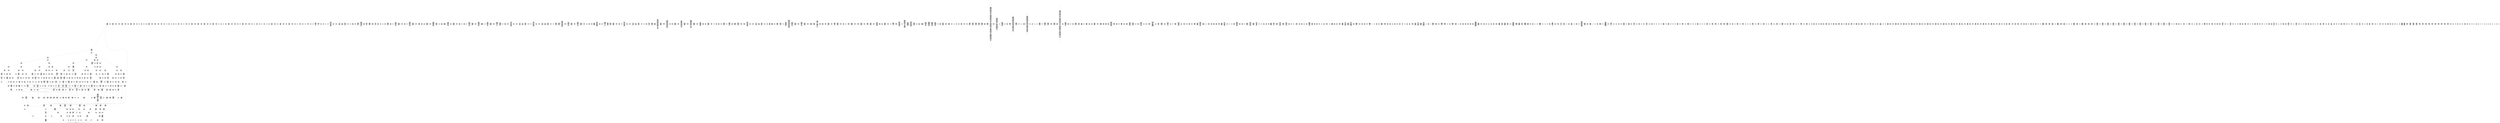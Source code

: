 /* Generated by GvGen v.1.0 (https://www.github.com/stricaud/gvgen) */

digraph G {
compound=true;
   node1 [label="[anywhere]"];
   node2 [label="# 0x0
PUSHX Data
PUSHX Data
MSTORE
PUSHX LogicData
CALLDATASIZE
LT
PUSHX Data
JUMPI
"];
   node3 [label="# 0xd
PUSHX Data
CALLDATALOAD
PUSHX BitData
SHR
PUSHX LogicData
GT
PUSHX Data
JUMPI
"];
   node4 [label="# 0x1e
PUSHX LogicData
GT
PUSHX Data
JUMPI
"];
   node5 [label="# 0x29
PUSHX LogicData
GT
PUSHX Data
JUMPI
"];
   node6 [label="# 0x34
PUSHX LogicData
EQ
PUSHX Data
JUMPI
"];
   node7 [label="# 0x3f
PUSHX LogicData
EQ
PUSHX Data
JUMPI
"];
   node8 [label="# 0x4a
PUSHX LogicData
EQ
PUSHX Data
JUMPI
"];
   node9 [label="# 0x55
PUSHX LogicData
EQ
PUSHX Data
JUMPI
"];
   node10 [label="# 0x60
PUSHX LogicData
EQ
PUSHX Data
JUMPI
"];
   node11 [label="# 0x6b
PUSHX Data
JUMP
"];
   node12 [label="# 0x6f
JUMPDEST
PUSHX LogicData
EQ
PUSHX Data
JUMPI
"];
   node13 [label="# 0x7b
PUSHX LogicData
EQ
PUSHX Data
JUMPI
"];
   node14 [label="# 0x86
PUSHX LogicData
EQ
PUSHX Data
JUMPI
"];
   node15 [label="# 0x91
PUSHX LogicData
EQ
PUSHX Data
JUMPI
"];
   node16 [label="# 0x9c
PUSHX LogicData
EQ
PUSHX Data
JUMPI
"];
   node17 [label="# 0xa7
PUSHX Data
JUMP
"];
   node18 [label="# 0xab
JUMPDEST
PUSHX LogicData
GT
PUSHX Data
JUMPI
"];
   node19 [label="# 0xb7
PUSHX LogicData
EQ
PUSHX Data
JUMPI
"];
   node20 [label="# 0xc2
PUSHX LogicData
EQ
PUSHX Data
JUMPI
"];
   node21 [label="# 0xcd
PUSHX LogicData
EQ
PUSHX Data
JUMPI
"];
   node22 [label="# 0xd8
PUSHX LogicData
EQ
PUSHX Data
JUMPI
"];
   node23 [label="# 0xe3
PUSHX LogicData
EQ
PUSHX Data
JUMPI
"];
   node24 [label="# 0xee
PUSHX Data
JUMP
"];
   node25 [label="# 0xf2
JUMPDEST
PUSHX LogicData
EQ
PUSHX Data
JUMPI
"];
   node26 [label="# 0xfe
PUSHX LogicData
EQ
PUSHX Data
JUMPI
"];
   node27 [label="# 0x109
PUSHX LogicData
EQ
PUSHX Data
JUMPI
"];
   node28 [label="# 0x114
PUSHX LogicData
EQ
PUSHX Data
JUMPI
"];
   node29 [label="# 0x11f
PUSHX LogicData
EQ
PUSHX Data
JUMPI
"];
   node30 [label="# 0x12a
PUSHX Data
JUMP
"];
   node31 [label="# 0x12e
JUMPDEST
PUSHX LogicData
GT
PUSHX Data
JUMPI
"];
   node32 [label="# 0x13a
PUSHX LogicData
GT
PUSHX Data
JUMPI
"];
   node33 [label="# 0x145
PUSHX LogicData
EQ
PUSHX Data
JUMPI
"];
   node34 [label="# 0x150
PUSHX LogicData
EQ
PUSHX Data
JUMPI
"];
   node35 [label="# 0x15b
PUSHX LogicData
EQ
PUSHX Data
JUMPI
"];
   node36 [label="# 0x166
PUSHX LogicData
EQ
PUSHX Data
JUMPI
"];
   node37 [label="# 0x171
PUSHX LogicData
EQ
PUSHX Data
JUMPI
"];
   node38 [label="# 0x17c
PUSHX Data
JUMP
"];
   node39 [label="# 0x180
JUMPDEST
PUSHX LogicData
EQ
PUSHX Data
JUMPI
"];
   node40 [label="# 0x18c
PUSHX LogicData
EQ
PUSHX Data
JUMPI
"];
   node41 [label="# 0x197
PUSHX LogicData
EQ
PUSHX Data
JUMPI
"];
   node42 [label="# 0x1a2
PUSHX LogicData
EQ
PUSHX Data
JUMPI
"];
   node43 [label="# 0x1ad
PUSHX LogicData
EQ
PUSHX Data
JUMPI
"];
   node44 [label="# 0x1b8
PUSHX Data
JUMP
"];
   node45 [label="# 0x1bc
JUMPDEST
PUSHX LogicData
GT
PUSHX Data
JUMPI
"];
   node46 [label="# 0x1c8
PUSHX LogicData
EQ
PUSHX Data
JUMPI
"];
   node47 [label="# 0x1d3
PUSHX LogicData
EQ
PUSHX Data
JUMPI
"];
   node48 [label="# 0x1de
PUSHX LogicData
EQ
PUSHX Data
JUMPI
"];
   node49 [label="# 0x1e9
PUSHX LogicData
EQ
PUSHX Data
JUMPI
"];
   node50 [label="# 0x1f4
PUSHX LogicData
EQ
PUSHX Data
JUMPI
"];
   node51 [label="# 0x1ff
PUSHX Data
JUMP
"];
   node52 [label="# 0x203
JUMPDEST
PUSHX LogicData
EQ
PUSHX Data
JUMPI
"];
   node53 [label="# 0x20f
PUSHX LogicData
EQ
PUSHX Data
JUMPI
"];
   node54 [label="# 0x21a
PUSHX LogicData
EQ
PUSHX Data
JUMPI
"];
   node55 [label="# 0x225
PUSHX LogicData
EQ
PUSHX Data
JUMPI
"];
   node56 [label="# 0x230
JUMPDEST
PUSHX Data
REVERT
"];
   node57 [label="# 0x235
JUMPDEST
CALLVALUE
ISZERO
PUSHX Data
JUMPI
"];
   node58 [label="# 0x23d
PUSHX Data
REVERT
"];
   node59 [label="# 0x241
JUMPDEST
PUSHX Data
PUSHX ArithData
CALLDATASIZE
SUB
ADD
PUSHX Data
PUSHX Data
JUMP
"];
   node60 [label="# 0x257
JUMPDEST
PUSHX Data
JUMP
"];
   node61 [label="# 0x25c
JUMPDEST
PUSHX MemData
MLOAD
PUSHX Data
PUSHX Data
JUMP
"];
   node62 [label="# 0x269
JUMPDEST
PUSHX MemData
MLOAD
SUB
RETURN
"];
   node63 [label="# 0x272
JUMPDEST
CALLVALUE
ISZERO
PUSHX Data
JUMPI
"];
   node64 [label="# 0x27a
PUSHX Data
REVERT
"];
   node65 [label="# 0x27e
JUMPDEST
PUSHX Data
PUSHX Data
JUMP
"];
   node66 [label="# 0x287
JUMPDEST
PUSHX MemData
MLOAD
PUSHX Data
PUSHX Data
JUMP
"];
   node67 [label="# 0x294
JUMPDEST
PUSHX MemData
MLOAD
SUB
RETURN
"];
   node68 [label="# 0x29d
JUMPDEST
CALLVALUE
ISZERO
PUSHX Data
JUMPI
"];
   node69 [label="# 0x2a5
PUSHX Data
REVERT
"];
   node70 [label="# 0x2a9
JUMPDEST
PUSHX Data
PUSHX Data
JUMP
"];
   node71 [label="# 0x2b2
JUMPDEST
PUSHX MemData
MLOAD
PUSHX Data
PUSHX Data
JUMP
"];
   node72 [label="# 0x2bf
JUMPDEST
PUSHX MemData
MLOAD
SUB
RETURN
"];
   node73 [label="# 0x2c8
JUMPDEST
CALLVALUE
ISZERO
PUSHX Data
JUMPI
"];
   node74 [label="# 0x2d0
PUSHX Data
REVERT
"];
   node75 [label="# 0x2d4
JUMPDEST
PUSHX Data
PUSHX ArithData
CALLDATASIZE
SUB
ADD
PUSHX Data
PUSHX Data
JUMP
"];
   node76 [label="# 0x2ea
JUMPDEST
PUSHX Data
JUMP
"];
   node77 [label="# 0x2ef
JUMPDEST
PUSHX MemData
MLOAD
PUSHX Data
PUSHX Data
JUMP
"];
   node78 [label="# 0x2fc
JUMPDEST
PUSHX MemData
MLOAD
SUB
RETURN
"];
   node79 [label="# 0x305
JUMPDEST
CALLVALUE
ISZERO
PUSHX Data
JUMPI
"];
   node80 [label="# 0x30d
PUSHX Data
REVERT
"];
   node81 [label="# 0x311
JUMPDEST
PUSHX Data
PUSHX ArithData
CALLDATASIZE
SUB
ADD
PUSHX Data
PUSHX Data
JUMP
"];
   node82 [label="# 0x327
JUMPDEST
PUSHX Data
JUMP
"];
   node83 [label="# 0x32c
JUMPDEST
STOP
"];
   node84 [label="# 0x32e
JUMPDEST
CALLVALUE
ISZERO
PUSHX Data
JUMPI
"];
   node85 [label="# 0x336
PUSHX Data
REVERT
"];
   node86 [label="# 0x33a
JUMPDEST
PUSHX Data
PUSHX ArithData
CALLDATASIZE
SUB
ADD
PUSHX Data
PUSHX Data
JUMP
"];
   node87 [label="# 0x350
JUMPDEST
PUSHX Data
JUMP
"];
   node88 [label="# 0x355
JUMPDEST
STOP
"];
   node89 [label="# 0x357
JUMPDEST
CALLVALUE
ISZERO
PUSHX Data
JUMPI
"];
   node90 [label="# 0x35f
PUSHX Data
REVERT
"];
   node91 [label="# 0x363
JUMPDEST
PUSHX Data
PUSHX ArithData
CALLDATASIZE
SUB
ADD
PUSHX Data
PUSHX Data
JUMP
"];
   node92 [label="# 0x379
JUMPDEST
PUSHX Data
JUMP
"];
   node93 [label="# 0x37e
JUMPDEST
PUSHX MemData
MLOAD
PUSHX Data
PUSHX Data
JUMP
"];
   node94 [label="# 0x38b
JUMPDEST
PUSHX MemData
MLOAD
SUB
RETURN
"];
   node95 [label="# 0x394
JUMPDEST
CALLVALUE
ISZERO
PUSHX Data
JUMPI
"];
   node96 [label="# 0x39c
PUSHX Data
REVERT
"];
   node97 [label="# 0x3a0
JUMPDEST
PUSHX Data
PUSHX Data
JUMP
"];
   node98 [label="# 0x3a9
JUMPDEST
PUSHX MemData
MLOAD
PUSHX Data
PUSHX Data
JUMP
"];
   node99 [label="# 0x3b6
JUMPDEST
PUSHX MemData
MLOAD
SUB
RETURN
"];
   node100 [label="# 0x3bf
JUMPDEST
CALLVALUE
ISZERO
PUSHX Data
JUMPI
"];
   node101 [label="# 0x3c7
PUSHX Data
REVERT
"];
   node102 [label="# 0x3cb
JUMPDEST
PUSHX Data
PUSHX Data
JUMP
"];
   node103 [label="# 0x3d4
JUMPDEST
PUSHX MemData
MLOAD
PUSHX Data
PUSHX Data
JUMP
"];
   node104 [label="# 0x3e1
JUMPDEST
PUSHX MemData
MLOAD
SUB
RETURN
"];
   node105 [label="# 0x3ea
JUMPDEST
CALLVALUE
ISZERO
PUSHX Data
JUMPI
"];
   node106 [label="# 0x3f2
PUSHX Data
REVERT
"];
   node107 [label="# 0x3f6
JUMPDEST
PUSHX Data
PUSHX Data
JUMP
"];
   node108 [label="# 0x3ff
JUMPDEST
PUSHX MemData
MLOAD
PUSHX Data
PUSHX Data
JUMP
"];
   node109 [label="# 0x40c
JUMPDEST
PUSHX MemData
MLOAD
SUB
RETURN
"];
   node110 [label="# 0x415
JUMPDEST
CALLVALUE
ISZERO
PUSHX Data
JUMPI
"];
   node111 [label="# 0x41d
PUSHX Data
REVERT
"];
   node112 [label="# 0x421
JUMPDEST
PUSHX Data
PUSHX ArithData
CALLDATASIZE
SUB
ADD
PUSHX Data
PUSHX Data
JUMP
"];
   node113 [label="# 0x437
JUMPDEST
PUSHX Data
JUMP
"];
   node114 [label="# 0x43c
JUMPDEST
STOP
"];
   node115 [label="# 0x43e
JUMPDEST
CALLVALUE
ISZERO
PUSHX Data
JUMPI
"];
   node116 [label="# 0x446
PUSHX Data
REVERT
"];
   node117 [label="# 0x44a
JUMPDEST
PUSHX Data
PUSHX ArithData
CALLDATASIZE
SUB
ADD
PUSHX Data
PUSHX Data
JUMP
"];
   node118 [label="# 0x460
JUMPDEST
PUSHX Data
JUMP
"];
   node119 [label="# 0x465
JUMPDEST
STOP
"];
   node120 [label="# 0x467
JUMPDEST
CALLVALUE
ISZERO
PUSHX Data
JUMPI
"];
   node121 [label="# 0x46f
PUSHX Data
REVERT
"];
   node122 [label="# 0x473
JUMPDEST
PUSHX Data
PUSHX ArithData
CALLDATASIZE
SUB
ADD
PUSHX Data
PUSHX Data
JUMP
"];
   node123 [label="# 0x489
JUMPDEST
PUSHX Data
JUMP
"];
   node124 [label="# 0x48e
JUMPDEST
STOP
"];
   node125 [label="# 0x490
JUMPDEST
CALLVALUE
ISZERO
PUSHX Data
JUMPI
"];
   node126 [label="# 0x498
PUSHX Data
REVERT
"];
   node127 [label="# 0x49c
JUMPDEST
PUSHX Data
PUSHX Data
JUMP
"];
   node128 [label="# 0x4a5
JUMPDEST
PUSHX MemData
MLOAD
PUSHX Data
PUSHX Data
JUMP
"];
   node129 [label="# 0x4b2
JUMPDEST
PUSHX MemData
MLOAD
SUB
RETURN
"];
   node130 [label="# 0x4bb
JUMPDEST
CALLVALUE
ISZERO
PUSHX Data
JUMPI
"];
   node131 [label="# 0x4c3
PUSHX Data
REVERT
"];
   node132 [label="# 0x4c7
JUMPDEST
PUSHX Data
PUSHX ArithData
CALLDATASIZE
SUB
ADD
PUSHX Data
PUSHX Data
JUMP
"];
   node133 [label="# 0x4dd
JUMPDEST
PUSHX Data
JUMP
"];
   node134 [label="# 0x4e2
JUMPDEST
STOP
"];
   node135 [label="# 0x4e4
JUMPDEST
CALLVALUE
ISZERO
PUSHX Data
JUMPI
"];
   node136 [label="# 0x4ec
PUSHX Data
REVERT
"];
   node137 [label="# 0x4f0
JUMPDEST
PUSHX Data
PUSHX Data
JUMP
"];
   node138 [label="# 0x4f9
JUMPDEST
PUSHX MemData
MLOAD
PUSHX Data
PUSHX Data
JUMP
"];
   node139 [label="# 0x506
JUMPDEST
PUSHX MemData
MLOAD
SUB
RETURN
"];
   node140 [label="# 0x50f
JUMPDEST
CALLVALUE
ISZERO
PUSHX Data
JUMPI
"];
   node141 [label="# 0x517
PUSHX Data
REVERT
"];
   node142 [label="# 0x51b
JUMPDEST
PUSHX Data
PUSHX ArithData
CALLDATASIZE
SUB
ADD
PUSHX Data
PUSHX Data
JUMP
"];
   node143 [label="# 0x531
JUMPDEST
PUSHX Data
JUMP
"];
   node144 [label="# 0x536
JUMPDEST
PUSHX MemData
MLOAD
PUSHX Data
PUSHX Data
JUMP
"];
   node145 [label="# 0x543
JUMPDEST
PUSHX MemData
MLOAD
SUB
RETURN
"];
   node146 [label="# 0x54c
JUMPDEST
CALLVALUE
ISZERO
PUSHX Data
JUMPI
"];
   node147 [label="# 0x554
PUSHX Data
REVERT
"];
   node148 [label="# 0x558
JUMPDEST
PUSHX Data
PUSHX Data
JUMP
"];
   node149 [label="# 0x561
JUMPDEST
PUSHX MemData
MLOAD
PUSHX Data
PUSHX Data
JUMP
"];
   node150 [label="# 0x56e
JUMPDEST
PUSHX MemData
MLOAD
SUB
RETURN
"];
   node151 [label="# 0x577
JUMPDEST
CALLVALUE
ISZERO
PUSHX Data
JUMPI
"];
   node152 [label="# 0x57f
PUSHX Data
REVERT
"];
   node153 [label="# 0x583
JUMPDEST
PUSHX Data
PUSHX Data
JUMP
"];
   node154 [label="# 0x58c
JUMPDEST
PUSHX MemData
MLOAD
PUSHX Data
PUSHX Data
JUMP
"];
   node155 [label="# 0x599
JUMPDEST
PUSHX MemData
MLOAD
SUB
RETURN
"];
   node156 [label="# 0x5a2
JUMPDEST
CALLVALUE
ISZERO
PUSHX Data
JUMPI
"];
   node157 [label="# 0x5aa
PUSHX Data
REVERT
"];
   node158 [label="# 0x5ae
JUMPDEST
PUSHX Data
PUSHX ArithData
CALLDATASIZE
SUB
ADD
PUSHX Data
PUSHX Data
JUMP
"];
   node159 [label="# 0x5c4
JUMPDEST
PUSHX Data
JUMP
"];
   node160 [label="# 0x5c9
JUMPDEST
PUSHX MemData
MLOAD
PUSHX Data
PUSHX Data
JUMP
"];
   node161 [label="# 0x5d6
JUMPDEST
PUSHX MemData
MLOAD
SUB
RETURN
"];
   node162 [label="# 0x5df
JUMPDEST
CALLVALUE
ISZERO
PUSHX Data
JUMPI
"];
   node163 [label="# 0x5e7
PUSHX Data
REVERT
"];
   node164 [label="# 0x5eb
JUMPDEST
PUSHX Data
PUSHX Data
JUMP
"];
   node165 [label="# 0x5f4
JUMPDEST
STOP
"];
   node166 [label="# 0x5f6
JUMPDEST
CALLVALUE
ISZERO
PUSHX Data
JUMPI
"];
   node167 [label="# 0x5fe
PUSHX Data
REVERT
"];
   node168 [label="# 0x602
JUMPDEST
PUSHX Data
PUSHX ArithData
CALLDATASIZE
SUB
ADD
PUSHX Data
PUSHX Data
JUMP
"];
   node169 [label="# 0x618
JUMPDEST
PUSHX Data
JUMP
"];
   node170 [label="# 0x61d
JUMPDEST
STOP
"];
   node171 [label="# 0x61f
JUMPDEST
CALLVALUE
ISZERO
PUSHX Data
JUMPI
"];
   node172 [label="# 0x627
PUSHX Data
REVERT
"];
   node173 [label="# 0x62b
JUMPDEST
PUSHX Data
PUSHX ArithData
CALLDATASIZE
SUB
ADD
PUSHX Data
PUSHX Data
JUMP
"];
   node174 [label="# 0x641
JUMPDEST
PUSHX Data
JUMP
"];
   node175 [label="# 0x646
JUMPDEST
PUSHX MemData
MLOAD
PUSHX Data
PUSHX Data
JUMP
"];
   node176 [label="# 0x653
JUMPDEST
PUSHX MemData
MLOAD
SUB
RETURN
"];
   node177 [label="# 0x65c
JUMPDEST
CALLVALUE
ISZERO
PUSHX Data
JUMPI
"];
   node178 [label="# 0x664
PUSHX Data
REVERT
"];
   node179 [label="# 0x668
JUMPDEST
PUSHX Data
PUSHX Data
JUMP
"];
   node180 [label="# 0x671
JUMPDEST
PUSHX MemData
MLOAD
PUSHX Data
PUSHX Data
JUMP
"];
   node181 [label="# 0x67e
JUMPDEST
PUSHX MemData
MLOAD
SUB
RETURN
"];
   node182 [label="# 0x687
JUMPDEST
CALLVALUE
ISZERO
PUSHX Data
JUMPI
"];
   node183 [label="# 0x68f
PUSHX Data
REVERT
"];
   node184 [label="# 0x693
JUMPDEST
PUSHX Data
PUSHX ArithData
CALLDATASIZE
SUB
ADD
PUSHX Data
PUSHX Data
JUMP
"];
   node185 [label="# 0x6a9
JUMPDEST
PUSHX Data
JUMP
"];
   node186 [label="# 0x6ae
JUMPDEST
STOP
"];
   node187 [label="# 0x6b0
JUMPDEST
CALLVALUE
ISZERO
PUSHX Data
JUMPI
"];
   node188 [label="# 0x6b8
PUSHX Data
REVERT
"];
   node189 [label="# 0x6bc
JUMPDEST
PUSHX Data
PUSHX Data
JUMP
"];
   node190 [label="# 0x6c5
JUMPDEST
PUSHX MemData
MLOAD
PUSHX Data
PUSHX Data
JUMP
"];
   node191 [label="# 0x6d2
JUMPDEST
PUSHX MemData
MLOAD
SUB
RETURN
"];
   node192 [label="# 0x6db
JUMPDEST
CALLVALUE
ISZERO
PUSHX Data
JUMPI
"];
   node193 [label="# 0x6e3
PUSHX Data
REVERT
"];
   node194 [label="# 0x6e7
JUMPDEST
PUSHX Data
PUSHX Data
JUMP
"];
   node195 [label="# 0x6f0
JUMPDEST
PUSHX MemData
MLOAD
PUSHX Data
PUSHX Data
JUMP
"];
   node196 [label="# 0x6fd
JUMPDEST
PUSHX MemData
MLOAD
SUB
RETURN
"];
   node197 [label="# 0x706
JUMPDEST
CALLVALUE
ISZERO
PUSHX Data
JUMPI
"];
   node198 [label="# 0x70e
PUSHX Data
REVERT
"];
   node199 [label="# 0x712
JUMPDEST
PUSHX Data
PUSHX ArithData
CALLDATASIZE
SUB
ADD
PUSHX Data
PUSHX Data
JUMP
"];
   node200 [label="# 0x728
JUMPDEST
PUSHX Data
JUMP
"];
   node201 [label="# 0x72d
JUMPDEST
STOP
"];
   node202 [label="# 0x72f
JUMPDEST
CALLVALUE
ISZERO
PUSHX Data
JUMPI
"];
   node203 [label="# 0x737
PUSHX Data
REVERT
"];
   node204 [label="# 0x73b
JUMPDEST
PUSHX Data
PUSHX Data
JUMP
"];
   node205 [label="# 0x744
JUMPDEST
PUSHX MemData
MLOAD
PUSHX Data
PUSHX Data
JUMP
"];
   node206 [label="# 0x751
JUMPDEST
PUSHX MemData
MLOAD
SUB
RETURN
"];
   node207 [label="# 0x75a
JUMPDEST
PUSHX Data
PUSHX ArithData
CALLDATASIZE
SUB
ADD
PUSHX Data
PUSHX Data
JUMP
"];
   node208 [label="# 0x76f
JUMPDEST
PUSHX Data
JUMP
"];
   node209 [label="# 0x774
JUMPDEST
STOP
"];
   node210 [label="# 0x776
JUMPDEST
CALLVALUE
ISZERO
PUSHX Data
JUMPI
"];
   node211 [label="# 0x77e
PUSHX Data
REVERT
"];
   node212 [label="# 0x782
JUMPDEST
PUSHX Data
PUSHX ArithData
CALLDATASIZE
SUB
ADD
PUSHX Data
PUSHX Data
JUMP
"];
   node213 [label="# 0x798
JUMPDEST
PUSHX Data
JUMP
"];
   node214 [label="# 0x79d
JUMPDEST
STOP
"];
   node215 [label="# 0x79f
JUMPDEST
CALLVALUE
ISZERO
PUSHX Data
JUMPI
"];
   node216 [label="# 0x7a7
PUSHX Data
REVERT
"];
   node217 [label="# 0x7ab
JUMPDEST
PUSHX Data
PUSHX ArithData
CALLDATASIZE
SUB
ADD
PUSHX Data
PUSHX Data
JUMP
"];
   node218 [label="# 0x7c1
JUMPDEST
PUSHX Data
JUMP
"];
   node219 [label="# 0x7c6
JUMPDEST
PUSHX MemData
MLOAD
PUSHX Data
PUSHX Data
JUMP
"];
   node220 [label="# 0x7d3
JUMPDEST
PUSHX MemData
MLOAD
SUB
RETURN
"];
   node221 [label="# 0x7dc
JUMPDEST
CALLVALUE
ISZERO
PUSHX Data
JUMPI
"];
   node222 [label="# 0x7e4
PUSHX Data
REVERT
"];
   node223 [label="# 0x7e8
JUMPDEST
PUSHX Data
PUSHX ArithData
CALLDATASIZE
SUB
ADD
PUSHX Data
PUSHX Data
JUMP
"];
   node224 [label="# 0x7fe
JUMPDEST
PUSHX Data
JUMP
"];
   node225 [label="# 0x803
JUMPDEST
PUSHX MemData
MLOAD
PUSHX Data
PUSHX Data
JUMP
"];
   node226 [label="# 0x810
JUMPDEST
PUSHX MemData
MLOAD
SUB
RETURN
"];
   node227 [label="# 0x819
JUMPDEST
CALLVALUE
ISZERO
PUSHX Data
JUMPI
"];
   node228 [label="# 0x821
PUSHX Data
REVERT
"];
   node229 [label="# 0x825
JUMPDEST
PUSHX Data
PUSHX ArithData
CALLDATASIZE
SUB
ADD
PUSHX Data
PUSHX Data
JUMP
"];
   node230 [label="# 0x83b
JUMPDEST
PUSHX Data
JUMP
"];
   node231 [label="# 0x840
JUMPDEST
PUSHX MemData
MLOAD
PUSHX Data
PUSHX Data
JUMP
"];
   node232 [label="# 0x84d
JUMPDEST
PUSHX MemData
MLOAD
SUB
RETURN
"];
   node233 [label="# 0x856
JUMPDEST
CALLVALUE
ISZERO
PUSHX Data
JUMPI
"];
   node234 [label="# 0x85e
PUSHX Data
REVERT
"];
   node235 [label="# 0x862
JUMPDEST
PUSHX Data
PUSHX ArithData
CALLDATASIZE
SUB
ADD
PUSHX Data
PUSHX Data
JUMP
"];
   node236 [label="# 0x878
JUMPDEST
PUSHX Data
JUMP
"];
   node237 [label="# 0x87d
JUMPDEST
STOP
"];
   node238 [label="# 0x87f
JUMPDEST
CALLVALUE
ISZERO
PUSHX Data
JUMPI
"];
   node239 [label="# 0x887
PUSHX Data
REVERT
"];
   node240 [label="# 0x88b
JUMPDEST
PUSHX Data
PUSHX Data
JUMP
"];
   node241 [label="# 0x894
JUMPDEST
PUSHX MemData
MLOAD
PUSHX Data
PUSHX Data
JUMP
"];
   node242 [label="# 0x8a1
JUMPDEST
PUSHX MemData
MLOAD
SUB
RETURN
"];
   node243 [label="# 0x8aa
JUMPDEST
CALLVALUE
ISZERO
PUSHX Data
JUMPI
"];
   node244 [label="# 0x8b2
PUSHX Data
REVERT
"];
   node245 [label="# 0x8b6
JUMPDEST
PUSHX Data
PUSHX ArithData
CALLDATASIZE
SUB
ADD
PUSHX Data
PUSHX Data
JUMP
"];
   node246 [label="# 0x8cc
JUMPDEST
PUSHX Data
JUMP
"];
   node247 [label="# 0x8d1
JUMPDEST
STOP
"];
   node248 [label="# 0x8d3
JUMPDEST
CALLVALUE
ISZERO
PUSHX Data
JUMPI
"];
   node249 [label="# 0x8db
PUSHX Data
REVERT
"];
   node250 [label="# 0x8df
JUMPDEST
PUSHX Data
PUSHX Data
JUMP
"];
   node251 [label="# 0x8e8
JUMPDEST
PUSHX MemData
MLOAD
PUSHX Data
PUSHX Data
JUMP
"];
   node252 [label="# 0x8f5
JUMPDEST
PUSHX MemData
MLOAD
SUB
RETURN
"];
   node253 [label="# 0x8fe
JUMPDEST
PUSHX Data
PUSHX ArithData
CALLDATASIZE
SUB
ADD
PUSHX Data
PUSHX Data
JUMP
"];
   node254 [label="# 0x913
JUMPDEST
PUSHX Data
JUMP
"];
   node255 [label="# 0x918
JUMPDEST
STOP
"];
   node256 [label="# 0x91a
JUMPDEST
PUSHX Data
PUSHX BitData
PUSHX BitData
NOT
AND
PUSHX BitData
NOT
AND
EQ
PUSHX Data
JUMPI
"];
   node257 [label="# 0x983
PUSHX BitData
PUSHX BitData
NOT
AND
PUSHX BitData
NOT
AND
EQ
"];
   node258 [label="# 0x9e5
JUMPDEST
PUSHX Data
JUMPI
"];
   node259 [label="# 0x9eb
PUSHX Data
PUSHX Data
JUMP
"];
   node260 [label="# 0x9f4
JUMPDEST
"];
   node261 [label="# 0x9f5
JUMPDEST
JUMP
"];
   node262 [label="# 0x9fc
JUMPDEST
PUSHX Data
JUMP
"];
   node263 [label="# 0xa02
JUMPDEST
PUSHX Data
PUSHX StorData
SLOAD
PUSHX Data
PUSHX Data
JUMP
"];
   node264 [label="# 0xa11
JUMPDEST
PUSHX ArithData
ADD
PUSHX ArithData
DIV
MUL
PUSHX ArithData
ADD
PUSHX MemData
MLOAD
ADD
PUSHX Data
MSTORE
MSTORE
PUSHX ArithData
ADD
SLOAD
PUSHX Data
PUSHX Data
JUMP
"];
   node265 [label="# 0xa3d
JUMPDEST
ISZERO
PUSHX Data
JUMPI
"];
   node266 [label="# 0xa44
PUSHX LogicData
LT
PUSHX Data
JUMPI
"];
   node267 [label="# 0xa4c
PUSHX ArithData
SLOAD
DIV
MUL
MSTORE
PUSHX ArithData
ADD
PUSHX Data
JUMP
"];
   node268 [label="# 0xa5f
JUMPDEST
ADD
PUSHX Data
MSTORE
PUSHX Data
PUSHX Data
SHA3
"];
   node269 [label="# 0xa6d
JUMPDEST
SLOAD
MSTORE
PUSHX ArithData
ADD
PUSHX ArithData
ADD
GT
PUSHX Data
JUMPI
"];
   node270 [label="# 0xa81
SUB
PUSHX BitData
AND
ADD
"];
   node271 [label="# 0xa8a
JUMPDEST
JUMP
"];
   node272 [label="# 0xa94
JUMPDEST
PUSHX Data
PUSHX Data
PUSHX Data
JUMP
"];
   node273 [label="# 0xa9f
JUMPDEST
PUSHX Data
JUMPI
"];
   node274 [label="# 0xaa4
PUSHX MemData
MLOAD
PUSHX Data
MSTORE
PUSHX ArithData
ADD
PUSHX MemData
MLOAD
SUB
REVERT
"];
   node275 [label="# 0xad5
JUMPDEST
PUSHX Data
PUSHX ArithData
MSTORE
PUSHX ArithData
ADD
MSTORE
PUSHX ArithData
ADD
PUSHX Data
SHA3
PUSHX ArithData
SLOAD
PUSHX ArithData
EXP
DIV
PUSHX BitData
AND
JUMP
"];
   node276 [label="# 0xb10
JUMPDEST
PUSHX Data
PUSHX Data
PUSHX Data
JUMP
"];
   node277 [label="# 0xb1b
JUMPDEST
PUSHX BitData
AND
PUSHX BitData
AND
EQ
ISZERO
PUSHX Data
JUMPI
"];
   node278 [label="# 0xb52
PUSHX MemData
MLOAD
PUSHX Data
MSTORE
PUSHX ArithData
ADD
PUSHX MemData
MLOAD
SUB
REVERT
"];
   node279 [label="# 0xb83
JUMPDEST
PUSHX BitData
AND
PUSHX Data
PUSHX Data
JUMP
"];
   node280 [label="# 0xba2
JUMPDEST
PUSHX BitData
AND
EQ
ISZERO
ISZERO
PUSHX Data
JUMPI
"];
   node281 [label="# 0xbc1
PUSHX Data
PUSHX Data
PUSHX Data
JUMP
"];
   node282 [label="# 0xbcd
JUMPDEST
PUSHX Data
JUMP
"];
   node283 [label="# 0xbd2
JUMPDEST
ISZERO
"];
   node284 [label="# 0xbd4
JUMPDEST
ISZERO
PUSHX Data
JUMPI
"];
   node285 [label="# 0xbda
PUSHX MemData
MLOAD
PUSHX Data
MSTORE
PUSHX ArithData
ADD
PUSHX MemData
MLOAD
SUB
REVERT
"];
   node286 [label="# 0xc0b
JUMPDEST
PUSHX Data
PUSHX Data
JUMP
"];
   node287 [label="# 0xc16
JUMPDEST
JUMP
"];
   node288 [label="# 0xc1b
JUMPDEST
CALLER
PUSHX BitData
AND
PUSHX StorData
PUSHX ArithData
SLOAD
PUSHX ArithData
EXP
DIV
PUSHX BitData
AND
PUSHX BitData
AND
EQ
PUSHX Data
JUMPI
"];
   node289 [label="# 0xc71
PUSHX MemData
MLOAD
PUSHX Data
MSTORE
PUSHX ArithData
ADD
PUSHX Data
PUSHX Data
JUMP
"];
   node290 [label="# 0xca2
JUMPDEST
PUSHX MemData
MLOAD
SUB
REVERT
"];
   node291 [label="# 0xcab
JUMPDEST
PUSHX Data
PUSHX Data
JUMP
"];
   node292 [label="# 0xcb4
JUMPDEST
JUMP
"];
   node293 [label="# 0xcb7
JUMPDEST
PUSHX Data
CALLER
PUSHX BitData
AND
PUSHX StorData
PUSHX ArithData
SLOAD
PUSHX ArithData
EXP
DIV
PUSHX BitData
AND
PUSHX BitData
AND
EQ
PUSHX Data
JUMPI
"];
   node294 [label="# 0xd0f
PUSHX MemData
MLOAD
PUSHX Data
MSTORE
PUSHX ArithData
ADD
PUSHX Data
PUSHX Data
JUMP
"];
   node295 [label="# 0xd40
JUMPDEST
PUSHX MemData
MLOAD
SUB
REVERT
"];
   node296 [label="# 0xd49
JUMPDEST
PUSHX Data
PUSHX StorData
SLOAD
PUSHX Data
PUSHX Data
JUMP
"];
   node297 [label="# 0xd59
JUMPDEST
PUSHX Data
PUSHX Data
JUMP
"];
   node298 [label="# 0xd61
JUMPDEST
LT
ISZERO
PUSHX Data
JUMPI
"];
   node299 [label="# 0xd68
PUSHX MemData
MLOAD
PUSHX Data
MSTORE
PUSHX ArithData
ADD
PUSHX Data
PUSHX Data
JUMP
"];
   node300 [label="# 0xd99
JUMPDEST
PUSHX MemData
MLOAD
SUB
REVERT
"];
   node301 [label="# 0xda2
JUMPDEST
PUSHX BitData
PUSHX BitData
AND
PUSHX BitData
ADDRESS
PUSHX MemData
MLOAD
PUSHX BitData
AND
PUSHX BitData
SHL
MSTORE
PUSHX ArithData
ADD
PUSHX Data
PUSHX Data
JUMP
"];
   node302 [label="# 0xdfc
JUMPDEST
PUSHX Data
PUSHX MemData
MLOAD
SUB
EXTCODESIZE
ISZERO
ISZERO
PUSHX Data
JUMPI
"];
   node303 [label="# 0xe10
PUSHX Data
REVERT
"];
   node304 [label="# 0xe14
JUMPDEST
GAS
STATICCALL
ISZERO
ISZERO
PUSHX Data
JUMPI
"];
   node305 [label="# 0xe1f
RETURNDATASIZE
PUSHX Data
RETURNDATACOPY
RETURNDATASIZE
PUSHX Data
REVERT
"];
   node306 [label="# 0xe28
JUMPDEST
PUSHX MemData
MLOAD
RETURNDATASIZE
PUSHX BitData
NOT
PUSHX ArithData
ADD
AND
ADD
PUSHX Data
MSTORE
ADD
PUSHX Data
PUSHX Data
JUMP
"];
   node307 [label="# 0xe4c
JUMPDEST
LT
ISZERO
PUSHX Data
JUMPI
"];
   node308 [label="# 0xe53
PUSHX MemData
MLOAD
PUSHX Data
MSTORE
PUSHX ArithData
ADD
PUSHX Data
PUSHX Data
JUMP
"];
   node309 [label="# 0xe84
JUMPDEST
PUSHX MemData
MLOAD
SUB
REVERT
"];
   node310 [label="# 0xe8d
JUMPDEST
PUSHX Data
PUSHX Data
PUSHX Data
JUMP
"];
   node311 [label="# 0xeb7
JUMPDEST
JUMP
"];
   node312 [label="# 0xebe
JUMPDEST
PUSHX Data
PUSHX StorData
SLOAD
PUSHX StorData
SLOAD
SUB
JUMP
"];
   node313 [label="# 0xecc
JUMPDEST
PUSHX StorData
PUSHX ArithData
SLOAD
PUSHX ArithData
EXP
DIV
PUSHX BitData
AND
JUMP
"];
   node314 [label="# 0xedf
JUMPDEST
PUSHX StorData
PUSHX ArithData
SLOAD
PUSHX ArithData
EXP
DIV
PUSHX BitData
AND
JUMP
"];
   node315 [label="# 0xf05
JUMPDEST
PUSHX Data
PUSHX Data
JUMP
"];
   node316 [label="# 0xf10
JUMPDEST
JUMP
"];
   node317 [label="# 0xf15
JUMPDEST
CALLER
PUSHX BitData
AND
PUSHX StorData
PUSHX ArithData
SLOAD
PUSHX ArithData
EXP
DIV
PUSHX BitData
AND
PUSHX BitData
AND
EQ
PUSHX Data
JUMPI
"];
   node318 [label="# 0xf6b
PUSHX MemData
MLOAD
PUSHX Data
MSTORE
PUSHX ArithData
ADD
PUSHX Data
PUSHX Data
JUMP
"];
   node319 [label="# 0xf9c
JUMPDEST
PUSHX MemData
MLOAD
SUB
REVERT
"];
   node320 [label="# 0xfa5
JUMPDEST
PUSHX BitData
AND
PUSHX ArithData
SELFBALANCE
ISZERO
MUL
PUSHX MemData
MLOAD
PUSHX Data
PUSHX MemData
MLOAD
SUB
CALL
ISZERO
ISZERO
PUSHX Data
JUMPI
"];
   node321 [label="# 0xfe2
RETURNDATASIZE
PUSHX Data
RETURNDATACOPY
RETURNDATASIZE
PUSHX Data
REVERT
"];
   node322 [label="# 0xfeb
JUMPDEST
JUMP
"];
   node323 [label="# 0xfef
JUMPDEST
CALLER
PUSHX BitData
AND
PUSHX StorData
PUSHX ArithData
SLOAD
PUSHX ArithData
EXP
DIV
PUSHX BitData
AND
PUSHX BitData
AND
EQ
PUSHX Data
JUMPI
"];
   node324 [label="# 0x1045
PUSHX MemData
MLOAD
PUSHX Data
MSTORE
PUSHX ArithData
ADD
PUSHX Data
PUSHX Data
JUMP
"];
   node325 [label="# 0x1076
JUMPDEST
PUSHX MemData
MLOAD
SUB
REVERT
"];
   node326 [label="# 0x107f
JUMPDEST
PUSHX StorData
PUSHX ArithData
PUSHX ArithData
EXP
SLOAD
PUSHX ArithData
MUL
NOT
AND
PUSHX BitData
AND
MUL
OR
SSTORE
JUMP
"];
   node327 [label="# 0x10c3
JUMPDEST
PUSHX Data
JUMP
"];
   node328 [label="# 0x10e7
JUMPDEST
PUSHX Data
PUSHX MemData
MLOAD
PUSHX ArithData
ADD
PUSHX Data
MSTORE
PUSHX Data
MSTORE
PUSHX Data
JUMP
"];
   node329 [label="# 0x1102
JUMPDEST
JUMP
"];
   node330 [label="# 0x1107
JUMPDEST
PUSHX StorData
PUSHX ArithData
SLOAD
PUSHX ArithData
EXP
DIV
PUSHX BitData
AND
JUMP
"];
   node331 [label="# 0x111a
JUMPDEST
PUSHX Data
PUSHX Data
PUSHX Data
JUMP
"];
   node332 [label="# 0x1125
JUMPDEST
PUSHX ArithData
ADD
MLOAD
JUMP
"];
   node333 [label="# 0x1130
JUMPDEST
PUSHX StorData
SLOAD
PUSHX Data
PUSHX Data
JUMP
"];
   node334 [label="# 0x113d
JUMPDEST
PUSHX ArithData
ADD
PUSHX ArithData
DIV
MUL
PUSHX ArithData
ADD
PUSHX MemData
MLOAD
ADD
PUSHX Data
MSTORE
MSTORE
PUSHX ArithData
ADD
SLOAD
PUSHX Data
PUSHX Data
JUMP
"];
   node335 [label="# 0x1169
JUMPDEST
ISZERO
PUSHX Data
JUMPI
"];
   node336 [label="# 0x1170
PUSHX LogicData
LT
PUSHX Data
JUMPI
"];
   node337 [label="# 0x1178
PUSHX ArithData
SLOAD
DIV
MUL
MSTORE
PUSHX ArithData
ADD
PUSHX Data
JUMP
"];
   node338 [label="# 0x118b
JUMPDEST
ADD
PUSHX Data
MSTORE
PUSHX Data
PUSHX Data
SHA3
"];
   node339 [label="# 0x1199
JUMPDEST
SLOAD
MSTORE
PUSHX ArithData
ADD
PUSHX ArithData
ADD
GT
PUSHX Data
JUMPI
"];
   node340 [label="# 0x11ad
SUB
PUSHX BitData
AND
ADD
"];
   node341 [label="# 0x11b6
JUMPDEST
JUMP
"];
   node342 [label="# 0x11be
JUMPDEST
PUSHX StorData
SLOAD
PUSHX Data
PUSHX Data
JUMP
"];
   node343 [label="# 0x11cb
JUMPDEST
PUSHX ArithData
ADD
PUSHX ArithData
DIV
MUL
PUSHX ArithData
ADD
PUSHX MemData
MLOAD
ADD
PUSHX Data
MSTORE
MSTORE
PUSHX ArithData
ADD
SLOAD
PUSHX Data
PUSHX Data
JUMP
"];
   node344 [label="# 0x11f7
JUMPDEST
ISZERO
PUSHX Data
JUMPI
"];
   node345 [label="# 0x11fe
PUSHX LogicData
LT
PUSHX Data
JUMPI
"];
   node346 [label="# 0x1206
PUSHX ArithData
SLOAD
DIV
MUL
MSTORE
PUSHX ArithData
ADD
PUSHX Data
JUMP
"];
   node347 [label="# 0x1219
JUMPDEST
ADD
PUSHX Data
MSTORE
PUSHX Data
PUSHX Data
SHA3
"];
   node348 [label="# 0x1227
JUMPDEST
SLOAD
MSTORE
PUSHX ArithData
ADD
PUSHX ArithData
ADD
GT
PUSHX Data
JUMPI
"];
   node349 [label="# 0x123b
SUB
PUSHX BitData
AND
ADD
"];
   node350 [label="# 0x1244
JUMPDEST
JUMP
"];
   node351 [label="# 0x124c
JUMPDEST
PUSHX BitData
PUSHX BitData
AND
PUSHX BitData
AND
EQ
ISZERO
PUSHX Data
JUMPI
"];
   node352 [label="# 0x1283
PUSHX MemData
MLOAD
PUSHX Data
MSTORE
PUSHX ArithData
ADD
PUSHX MemData
MLOAD
SUB
REVERT
"];
   node353 [label="# 0x12b4
JUMPDEST
PUSHX Data
PUSHX ArithData
PUSHX BitData
AND
PUSHX BitData
AND
MSTORE
PUSHX ArithData
ADD
MSTORE
PUSHX ArithData
ADD
PUSHX Data
SHA3
PUSHX ArithData
ADD
PUSHX ArithData
SLOAD
PUSHX ArithData
EXP
DIV
PUSHX BitData
AND
PUSHX BitData
AND
JUMP
"];
   node354 [label="# 0x131c
JUMPDEST
PUSHX Data
PUSHX Data
JUMP
"];
   node355 [label="# 0x1324
JUMPDEST
PUSHX BitData
AND
PUSHX Data
PUSHX Data
JUMP
"];
   node356 [label="# 0x1342
JUMPDEST
PUSHX BitData
AND
EQ
PUSHX Data
JUMPI
"];
   node357 [label="# 0x135e
PUSHX MemData
MLOAD
PUSHX Data
MSTORE
PUSHX ArithData
ADD
PUSHX Data
PUSHX Data
JUMP
"];
   node358 [label="# 0x138f
JUMPDEST
PUSHX MemData
MLOAD
SUB
REVERT
"];
   node359 [label="# 0x1398
JUMPDEST
PUSHX Data
PUSHX Data
PUSHX Data
JUMP
"];
   node360 [label="# 0x13a2
JUMPDEST
JUMP
"];
   node361 [label="# 0x13a4
JUMPDEST
CALLER
PUSHX BitData
AND
PUSHX StorData
PUSHX ArithData
SLOAD
PUSHX ArithData
EXP
DIV
PUSHX BitData
AND
PUSHX BitData
AND
EQ
PUSHX Data
JUMPI
"];
   node362 [label="# 0x13fa
PUSHX MemData
MLOAD
PUSHX Data
MSTORE
PUSHX ArithData
ADD
PUSHX Data
PUSHX Data
JUMP
"];
   node363 [label="# 0x142b
JUMPDEST
PUSHX MemData
MLOAD
SUB
REVERT
"];
   node364 [label="# 0x1434
JUMPDEST
PUSHX LogicData
ISZERO
ISZERO
PUSHX StorData
PUSHX ArithData
SLOAD
PUSHX ArithData
EXP
DIV
PUSHX BitData
AND
ISZERO
ISZERO
EQ
PUSHX Data
JUMPI
"];
   node365 [label="# 0x1450
PUSHX MemData
MLOAD
PUSHX Data
MSTORE
PUSHX ArithData
ADD
PUSHX Data
PUSHX Data
JUMP
"];
   node366 [label="# 0x1481
JUMPDEST
PUSHX MemData
MLOAD
SUB
REVERT
"];
   node367 [label="# 0x148a
JUMPDEST
PUSHX Data
"];
   node368 [label="# 0x148d
JUMPDEST
MLOAD
LT
ISZERO
PUSHX Data
JUMPI
"];
   node369 [label="# 0x1497
PUSHX Data
MLOAD
LT
PUSHX Data
JUMPI
"];
   node370 [label="# 0x14a4
PUSHX Data
PUSHX Data
MSTORE
PUSHX Data
PUSHX Data
MSTORE
PUSHX Data
PUSHX Data
REVERT
"];
   node371 [label="# 0x14d2
JUMPDEST
PUSHX ArithData
MUL
PUSHX ArithData
ADD
ADD
MLOAD
PUSHX Data
PUSHX MemData
MLOAD
PUSHX ArithData
ADD
PUSHX Data
MSTORE
PUSHX Data
MSTORE
PUSHX Data
PUSHX Data
JUMP
"];
   node372 [label="# 0x14f3
JUMPDEST
PUSHX Data
PUSHX Data
JUMP
"];
   node373 [label="# 0x14fe
JUMPDEST
PUSHX Data
JUMP
"];
   node374 [label="# 0x1506
JUMPDEST
PUSHX LogicData
PUSHX StorData
PUSHX ArithData
PUSHX ArithData
EXP
SLOAD
PUSHX ArithData
MUL
NOT
AND
ISZERO
ISZERO
MUL
OR
SSTORE
JUMP
"];
   node375 [label="# 0x1525
JUMPDEST
PUSHX Data
PUSHX Data
MSTORE
PUSHX Data
MSTORE
PUSHX Data
PUSHX Data
SHA3
PUSHX Data
SLOAD
JUMP
"];
   node376 [label="# 0x153d
JUMPDEST
PUSHX Data
PUSHX StorData
PUSHX ArithData
SLOAD
PUSHX ArithData
EXP
DIV
PUSHX BitData
AND
JUMP
"];
   node377 [label="# 0x1567
JUMPDEST
PUSHX BitData
PUSHX BitData
AND
CALLER
PUSHX BitData
AND
EQ
PUSHX Data
JUMPI
"];
   node378 [label="# 0x15bb
PUSHX MemData
MLOAD
PUSHX Data
MSTORE
PUSHX ArithData
ADD
PUSHX Data
PUSHX Data
JUMP
"];
   node379 [label="# 0x15ec
JUMPDEST
PUSHX MemData
MLOAD
SUB
REVERT
"];
   node380 [label="# 0x15f5
JUMPDEST
PUSHX Data
PUSHX Data
JUMP
"];
   node381 [label="# 0x15ff
JUMPDEST
JUMP
"];
   node382 [label="# 0x1603
JUMPDEST
PUSHX Data
PUSHX StorData
SLOAD
PUSHX Data
PUSHX Data
JUMP
"];
   node383 [label="# 0x1612
JUMPDEST
PUSHX ArithData
ADD
PUSHX ArithData
DIV
MUL
PUSHX ArithData
ADD
PUSHX MemData
MLOAD
ADD
PUSHX Data
MSTORE
MSTORE
PUSHX ArithData
ADD
SLOAD
PUSHX Data
PUSHX Data
JUMP
"];
   node384 [label="# 0x163e
JUMPDEST
ISZERO
PUSHX Data
JUMPI
"];
   node385 [label="# 0x1645
PUSHX LogicData
LT
PUSHX Data
JUMPI
"];
   node386 [label="# 0x164d
PUSHX ArithData
SLOAD
DIV
MUL
MSTORE
PUSHX ArithData
ADD
PUSHX Data
JUMP
"];
   node387 [label="# 0x1660
JUMPDEST
ADD
PUSHX Data
MSTORE
PUSHX Data
PUSHX Data
SHA3
"];
   node388 [label="# 0x166e
JUMPDEST
SLOAD
MSTORE
PUSHX ArithData
ADD
PUSHX ArithData
ADD
GT
PUSHX Data
JUMPI
"];
   node389 [label="# 0x1682
SUB
PUSHX BitData
AND
ADD
"];
   node390 [label="# 0x168b
JUMPDEST
JUMP
"];
   node391 [label="# 0x1695
JUMPDEST
PUSHX Data
JUMP
"];
   node392 [label="# 0x169b
JUMPDEST
PUSHX Data
PUSHX Data
JUMP
"];
   node393 [label="# 0x16a3
JUMPDEST
PUSHX BitData
AND
PUSHX BitData
AND
EQ
ISZERO
PUSHX Data
JUMPI
"];
   node394 [label="# 0x16d7
PUSHX MemData
MLOAD
PUSHX Data
MSTORE
PUSHX ArithData
ADD
PUSHX MemData
MLOAD
SUB
REVERT
"];
   node395 [label="# 0x1708
JUMPDEST
PUSHX Data
PUSHX Data
PUSHX Data
PUSHX Data
JUMP
"];
   node396 [label="# 0x1715
JUMPDEST
PUSHX BitData
AND
PUSHX BitData
AND
MSTORE
PUSHX ArithData
ADD
MSTORE
PUSHX ArithData
ADD
PUSHX Data
SHA3
PUSHX ArithData
PUSHX BitData
AND
PUSHX BitData
AND
MSTORE
PUSHX ArithData
ADD
MSTORE
PUSHX ArithData
ADD
PUSHX Data
SHA3
PUSHX ArithData
PUSHX ArithData
EXP
SLOAD
PUSHX ArithData
MUL
NOT
AND
ISZERO
ISZERO
MUL
OR
SSTORE
PUSHX BitData
AND
PUSHX Data
PUSHX Data
JUMP
"];
   node397 [label="# 0x17c2
JUMPDEST
PUSHX BitData
AND
PUSHX Data
PUSHX MemData
MLOAD
PUSHX Data
PUSHX Data
JUMP
"];
   node398 [label="# 0x1807
JUMPDEST
PUSHX MemData
MLOAD
SUB
LOGX
JUMP
"];
   node399 [label="# 0x1813
JUMPDEST
PUSHX StorData
PUSHX ArithData
SLOAD
PUSHX ArithData
EXP
DIV
PUSHX BitData
AND
JUMP
"];
   node400 [label="# 0x1826
JUMPDEST
PUSHX LogicData
ISZERO
ISZERO
PUSHX Data
PUSHX ArithData
MUL
PUSHX ArithData
ADD
PUSHX MemData
MLOAD
ADD
PUSHX Data
MSTORE
MSTORE
PUSHX ArithData
ADD
PUSHX ArithData
MUL
CALLDATACOPY
PUSHX Data
ADD
MSTORE
PUSHX BitData
NOT
PUSHX ArithData
ADD
AND
ADD
PUSHX Data
PUSHX Data
CALLER
PUSHX Data
JUMP
"];
   node401 [label="# 0x1899
JUMPDEST
PUSHX Data
JUMP
"];
   node402 [label="# 0x189e
JUMPDEST
ISZERO
ISZERO
EQ
PUSHX Data
JUMPI
"];
   node403 [label="# 0x18a6
PUSHX MemData
MLOAD
PUSHX Data
MSTORE
PUSHX ArithData
ADD
PUSHX Data
PUSHX Data
JUMP
"];
   node404 [label="# 0x18d7
JUMPDEST
PUSHX MemData
MLOAD
SUB
REVERT
"];
   node405 [label="# 0x18e0
JUMPDEST
PUSHX LogicData
ISZERO
ISZERO
PUSHX Data
PUSHX ArithData
CALLER
PUSHX BitData
AND
PUSHX BitData
AND
MSTORE
PUSHX ArithData
ADD
MSTORE
PUSHX ArithData
ADD
PUSHX Data
SHA3
PUSHX ArithData
SLOAD
PUSHX ArithData
EXP
DIV
PUSHX BitData
AND
ISZERO
ISZERO
EQ
PUSHX Data
JUMPI
"];
   node406 [label="# 0x1939
PUSHX MemData
MLOAD
PUSHX Data
MSTORE
PUSHX ArithData
ADD
PUSHX Data
PUSHX Data
JUMP
"];
   node407 [label="# 0x196a
JUMPDEST
PUSHX MemData
MLOAD
SUB
REVERT
"];
   node408 [label="# 0x1973
JUMPDEST
PUSHX LogicData
PUSHX Data
PUSHX ArithData
CALLER
PUSHX BitData
AND
PUSHX BitData
AND
MSTORE
PUSHX ArithData
ADD
MSTORE
PUSHX ArithData
ADD
PUSHX Data
SHA3
PUSHX ArithData
PUSHX ArithData
EXP
SLOAD
PUSHX ArithData
MUL
NOT
AND
ISZERO
ISZERO
MUL
OR
SSTORE
PUSHX LogicData
CALLVALUE
EQ
PUSHX Data
JUMPI
"];
   node409 [label="# 0x19db
PUSHX MemData
MLOAD
PUSHX Data
MSTORE
PUSHX ArithData
ADD
PUSHX Data
PUSHX Data
JUMP
"];
   node410 [label="# 0x1a0c
JUMPDEST
PUSHX MemData
MLOAD
SUB
REVERT
"];
   node411 [label="# 0x1a15
JUMPDEST
PUSHX Data
CALLER
PUSHX Data
PUSHX MemData
MLOAD
PUSHX ArithData
ADD
PUSHX Data
MSTORE
PUSHX Data
MSTORE
PUSHX Data
PUSHX Data
JUMP
"];
   node412 [label="# 0x1a32
JUMPDEST
PUSHX Data
PUSHX Data
PUSHX Data
JUMP
"];
   node413 [label="# 0x1a3d
JUMPDEST
GT
ISZERO
PUSHX Data
JUMPI
"];
   node414 [label="# 0x1a44
PUSHX MemData
MLOAD
PUSHX Data
MSTORE
PUSHX ArithData
ADD
PUSHX Data
PUSHX Data
JUMP
"];
   node415 [label="# 0x1a75
JUMPDEST
PUSHX MemData
MLOAD
SUB
REVERT
"];
   node416 [label="# 0x1a7e
JUMPDEST
JUMP
"];
   node417 [label="# 0x1a82
JUMPDEST
PUSHX Data
PUSHX Data
JUMP
"];
   node418 [label="# 0x1a8d
JUMPDEST
PUSHX Data
PUSHX Data
JUMP
"];
   node419 [label="# 0x1a99
JUMPDEST
PUSHX Data
JUMPI
"];
   node420 [label="# 0x1a9e
PUSHX MemData
MLOAD
PUSHX Data
MSTORE
PUSHX ArithData
ADD
PUSHX MemData
MLOAD
SUB
REVERT
"];
   node421 [label="# 0x1acf
JUMPDEST
JUMP
"];
   node422 [label="# 0x1ad5
JUMPDEST
PUSHX Data
PUSHX StorData
PUSHX ArithData
SLOAD
PUSHX ArithData
EXP
DIV
PUSHX BitData
AND
PUSHX Data
JUMPI
"];
   node423 [label="# 0x1aec
PUSHX Data
PUSHX Data
PUSHX Data
JUMP
"];
   node424 [label="# 0x1af6
JUMPDEST
PUSHX MemData
MLOAD
PUSHX ArithData
ADD
PUSHX Data
PUSHX Data
JUMP
"];
   node425 [label="# 0x1b07
JUMPDEST
PUSHX MemData
MLOAD
PUSHX ArithData
SUB
SUB
MSTORE
PUSHX Data
MSTORE
PUSHX Data
JUMP
"];
   node426 [label="# 0x1b1d
JUMPDEST
PUSHX StorData
SLOAD
LT
PUSHX Data
JUMPI
"];
   node427 [label="# 0x1b27
PUSHX StorData
SLOAD
PUSHX Data
PUSHX Data
JUMP
"];
   node428 [label="# 0x1b33
JUMPDEST
PUSHX ArithData
ADD
PUSHX ArithData
DIV
MUL
PUSHX ArithData
ADD
PUSHX MemData
MLOAD
ADD
PUSHX Data
MSTORE
MSTORE
PUSHX ArithData
ADD
SLOAD
PUSHX Data
PUSHX Data
JUMP
"];
   node429 [label="# 0x1b5f
JUMPDEST
ISZERO
PUSHX Data
JUMPI
"];
   node430 [label="# 0x1b66
PUSHX LogicData
LT
PUSHX Data
JUMPI
"];
   node431 [label="# 0x1b6e
PUSHX ArithData
SLOAD
DIV
MUL
MSTORE
PUSHX ArithData
ADD
PUSHX Data
JUMP
"];
   node432 [label="# 0x1b81
JUMPDEST
ADD
PUSHX Data
MSTORE
PUSHX Data
PUSHX Data
SHA3
"];
   node433 [label="# 0x1b8f
JUMPDEST
SLOAD
MSTORE
PUSHX ArithData
ADD
PUSHX ArithData
ADD
GT
PUSHX Data
JUMPI
"];
   node434 [label="# 0x1ba3
SUB
PUSHX BitData
AND
ADD
"];
   node435 [label="# 0x1bac
JUMPDEST
PUSHX Data
JUMP
"];
   node436 [label="# 0x1bb8
JUMPDEST
PUSHX Data
PUSHX Data
PUSHX Data
PUSHX Data
JUMP
"];
   node437 [label="# 0x1bc8
JUMPDEST
PUSHX Data
PUSHX Data
PUSHX Data
PUSHX Data
JUMP
"];
   node438 [label="# 0x1bd9
JUMPDEST
PUSHX Data
JUMP
"];
   node439 [label="# 0x1bde
JUMPDEST
PUSHX MemData
MLOAD
PUSHX ArithData
ADD
PUSHX Data
PUSHX Data
JUMP
"];
   node440 [label="# 0x1bef
JUMPDEST
PUSHX MemData
MLOAD
PUSHX ArithData
SUB
SUB
MSTORE
PUSHX Data
MSTORE
"];
   node441 [label="# 0x1c02
JUMPDEST
JUMP
"];
   node442 [label="# 0x1c07
JUMPDEST
PUSHX Data
PUSHX Data
MSTORE
PUSHX Data
MSTORE
PUSHX Data
PUSHX Data
SHA3
PUSHX ArithData
SLOAD
PUSHX ArithData
EXP
DIV
PUSHX BitData
AND
JUMP
"];
   node443 [label="# 0x1c27
JUMPDEST
PUSHX Data
PUSHX Data
PUSHX ArithData
PUSHX BitData
AND
PUSHX BitData
AND
MSTORE
PUSHX ArithData
ADD
MSTORE
PUSHX ArithData
ADD
PUSHX Data
SHA3
PUSHX ArithData
PUSHX BitData
AND
PUSHX BitData
AND
MSTORE
PUSHX ArithData
ADD
MSTORE
PUSHX ArithData
ADD
PUSHX Data
SHA3
PUSHX ArithData
SLOAD
PUSHX ArithData
EXP
DIV
PUSHX BitData
AND
JUMP
"];
   node444 [label="# 0x1cbb
JUMPDEST
CALLER
PUSHX BitData
AND
PUSHX StorData
PUSHX ArithData
SLOAD
PUSHX ArithData
EXP
DIV
PUSHX BitData
AND
PUSHX BitData
AND
EQ
PUSHX Data
JUMPI
"];
   node445 [label="# 0x1d11
PUSHX MemData
MLOAD
PUSHX Data
MSTORE
PUSHX ArithData
ADD
PUSHX Data
PUSHX Data
JUMP
"];
   node446 [label="# 0x1d42
JUMPDEST
PUSHX MemData
MLOAD
SUB
REVERT
"];
   node447 [label="# 0x1d4b
JUMPDEST
PUSHX LogicData
ISZERO
ISZERO
PUSHX StorData
PUSHX ArithData
SLOAD
PUSHX ArithData
EXP
DIV
PUSHX BitData
AND
ISZERO
ISZERO
EQ
PUSHX Data
JUMPI
"];
   node448 [label="# 0x1d67
PUSHX MemData
MLOAD
PUSHX Data
MSTORE
PUSHX ArithData
ADD
PUSHX Data
PUSHX Data
JUMP
"];
   node449 [label="# 0x1d98
JUMPDEST
PUSHX MemData
MLOAD
SUB
REVERT
"];
   node450 [label="# 0x1da1
JUMPDEST
PUSHX Data
MLOAD
PUSHX ArithData
ADD
PUSHX Data
PUSHX Data
JUMP
"];
   node451 [label="# 0x1db7
JUMPDEST
PUSHX Data
MLOAD
PUSHX ArithData
ADD
PUSHX Data
PUSHX Data
JUMP
"];
   node452 [label="# 0x1dce
JUMPDEST
PUSHX StorData
PUSHX ArithData
PUSHX ArithData
EXP
SLOAD
PUSHX ArithData
MUL
NOT
AND
ISZERO
ISZERO
MUL
OR
SSTORE
PUSHX StorData
PUSHX ArithData
PUSHX ArithData
EXP
SLOAD
PUSHX ArithData
MUL
NOT
AND
ISZERO
ISZERO
MUL
OR
SSTORE
JUMP
"];
   node453 [label="# 0x1e09
JUMPDEST
PUSHX Data
JUMP
"];
   node454 [label="# 0x1e2d
JUMPDEST
PUSHX Data
PUSHX Data
JUMP
"];
   node455 [label="# 0x1e35
JUMPDEST
PUSHX BitData
AND
PUSHX Data
PUSHX Data
JUMP
"];
   node456 [label="# 0x1e53
JUMPDEST
PUSHX BitData
AND
EQ
PUSHX Data
JUMPI
"];
   node457 [label="# 0x1e6f
PUSHX MemData
MLOAD
PUSHX Data
MSTORE
PUSHX ArithData
ADD
PUSHX Data
PUSHX Data
JUMP
"];
   node458 [label="# 0x1ea0
JUMPDEST
PUSHX MemData
MLOAD
SUB
REVERT
"];
   node459 [label="# 0x1ea9
JUMPDEST
PUSHX BitData
PUSHX BitData
AND
PUSHX BitData
AND
EQ
ISZERO
PUSHX Data
JUMPI
"];
   node460 [label="# 0x1edf
PUSHX MemData
MLOAD
PUSHX Data
MSTORE
PUSHX ArithData
ADD
PUSHX Data
PUSHX Data
JUMP
"];
   node461 [label="# 0x1f10
JUMPDEST
PUSHX MemData
MLOAD
SUB
REVERT
"];
   node462 [label="# 0x1f19
JUMPDEST
PUSHX Data
PUSHX Data
JUMP
"];
   node463 [label="# 0x1f22
JUMPDEST
JUMP
"];
   node464 [label="# 0x1f25
JUMPDEST
PUSHX StorData
SLOAD
JUMP
"];
   node465 [label="# 0x1f2b
JUMPDEST
PUSHX LogicData
TIMESTAMP
GT
PUSHX Data
JUMPI
"];
   node466 [label="# 0x1f53
PUSHX MemData
MLOAD
PUSHX Data
MSTORE
PUSHX ArithData
ADD
PUSHX Data
PUSHX Data
JUMP
"];
   node467 [label="# 0x1f84
JUMPDEST
PUSHX MemData
MLOAD
SUB
REVERT
"];
   node468 [label="# 0x1f8d
JUMPDEST
PUSHX LogicData
GT
ISZERO
PUSHX Data
JUMPI
"];
   node469 [label="# 0x1f97
PUSHX MemData
MLOAD
PUSHX Data
MSTORE
PUSHX ArithData
ADD
PUSHX Data
PUSHX Data
JUMP
"];
   node470 [label="# 0x1fc8
JUMPDEST
PUSHX MemData
MLOAD
SUB
REVERT
"];
   node471 [label="# 0x1fd1
JUMPDEST
PUSHX Data
PUSHX ArithData
MUL
CALLVALUE
EQ
PUSHX Data
JUMPI
"];
   node472 [label="# 0x1fe8
PUSHX MemData
MLOAD
PUSHX Data
MSTORE
PUSHX ArithData
ADD
PUSHX Data
PUSHX Data
JUMP
"];
   node473 [label="# 0x2019
JUMPDEST
PUSHX MemData
MLOAD
SUB
REVERT
"];
   node474 [label="# 0x2022
JUMPDEST
PUSHX Data
CALLER
PUSHX MemData
MLOAD
PUSHX ArithData
ADD
PUSHX Data
MSTORE
PUSHX Data
MSTORE
PUSHX Data
PUSHX Data
JUMP
"];
   node475 [label="# 0x203e
JUMPDEST
PUSHX Data
PUSHX Data
PUSHX Data
JUMP
"];
   node476 [label="# 0x2049
JUMPDEST
GT
ISZERO
PUSHX Data
JUMPI
"];
   node477 [label="# 0x2050
PUSHX MemData
MLOAD
PUSHX Data
MSTORE
PUSHX ArithData
ADD
PUSHX Data
PUSHX Data
JUMP
"];
   node478 [label="# 0x2081
JUMPDEST
PUSHX MemData
MLOAD
SUB
REVERT
"];
   node479 [label="# 0x208a
JUMPDEST
JUMP
"];
   node480 [label="# 0x208e
JUMPDEST
PUSHX Data
PUSHX BitData
PUSHX BitData
NOT
AND
PUSHX BitData
NOT
AND
EQ
JUMP
"];
   node481 [label="# 0x20f8
JUMPDEST
PUSHX StorData
SLOAD
LT
ISZERO
PUSHX Data
JUMPI
"];
   node482 [label="# 0x2105
PUSHX Data
PUSHX ArithData
MSTORE
PUSHX ArithData
ADD
MSTORE
PUSHX ArithData
ADD
PUSHX Data
SHA3
PUSHX ArithData
ADD
PUSHX ArithData
SLOAD
PUSHX ArithData
EXP
DIV
PUSHX BitData
AND
ISZERO
"];
   node483 [label="# 0x212b
JUMPDEST
JUMP
"];
   node484 [label="# 0x2132
JUMPDEST
PUSHX Data
CALLER
JUMP
"];
   node485 [label="# 0x213a
JUMPDEST
PUSHX Data
PUSHX ArithData
MSTORE
PUSHX ArithData
ADD
MSTORE
PUSHX ArithData
ADD
PUSHX Data
SHA3
PUSHX ArithData
PUSHX ArithData
EXP
SLOAD
PUSHX ArithData
MUL
NOT
AND
PUSHX BitData
AND
MUL
OR
SSTORE
PUSHX BitData
AND
PUSHX BitData
AND
PUSHX Data
PUSHX MemData
MLOAD
PUSHX MemData
MLOAD
SUB
LOGX
JUMP
"];
   node486 [label="# 0x21ec
JUMPDEST
PUSHX Data
PUSHX StorData
PUSHX ArithData
SLOAD
PUSHX ArithData
EXP
DIV
PUSHX BitData
AND
PUSHX StorData
PUSHX ArithData
PUSHX ArithData
EXP
SLOAD
PUSHX ArithData
MUL
NOT
AND
PUSHX BitData
AND
MUL
OR
SSTORE
PUSHX BitData
AND
PUSHX BitData
AND
PUSHX Data
PUSHX MemData
MLOAD
PUSHX MemData
MLOAD
SUB
LOGX
JUMP
"];
   node487 [label="# 0x22b2
JUMPDEST
PUSHX Data
PUSHX BitData
PUSHX BitData
AND
PUSHX Data
PUSHX Data
PUSHX Data
PUSHX MemData
MLOAD
PUSHX ArithData
ADD
PUSHX Data
PUSHX Data
JUMP
"];
   node488 [label="# 0x2326
JUMPDEST
PUSHX MemData
MLOAD
PUSHX ArithData
SUB
SUB
MSTORE
PUSHX Data
MSTORE
PUSHX MemData
MLOAD
PUSHX BitData
AND
PUSHX BitData
SHL
MSTORE
PUSHX ArithData
ADD
PUSHX Data
PUSHX Data
JUMP
"];
   node489 [label="# 0x2353
JUMPDEST
PUSHX Data
PUSHX MemData
MLOAD
SUB
PUSHX Data
EXTCODESIZE
ISZERO
ISZERO
PUSHX Data
JUMPI
"];
   node490 [label="# 0x2369
PUSHX Data
REVERT
"];
   node491 [label="# 0x236d
JUMPDEST
GAS
CALL
ISZERO
ISZERO
PUSHX Data
JUMPI
"];
   node492 [label="# 0x2378
RETURNDATASIZE
PUSHX Data
RETURNDATACOPY
RETURNDATASIZE
PUSHX Data
REVERT
"];
   node493 [label="# 0x2381
JUMPDEST
PUSHX MemData
MLOAD
RETURNDATASIZE
PUSHX BitData
NOT
PUSHX ArithData
ADD
AND
ADD
PUSHX Data
MSTORE
ADD
PUSHX Data
PUSHX Data
JUMP
"];
   node494 [label="# 0x23a5
JUMPDEST
PUSHX Data
PUSHX Data
PUSHX Data
ADDRESS
PUSHX Data
PUSHX ArithData
MSTORE
PUSHX ArithData
ADD
MSTORE
PUSHX ArithData
ADD
PUSHX Data
SHA3
SLOAD
PUSHX Data
JUMP
"];
   node495 [label="# 0x23c8
JUMPDEST
PUSHX Data
PUSHX Data
PUSHX ArithData
MSTORE
PUSHX ArithData
ADD
MSTORE
PUSHX ArithData
ADD
PUSHX Data
SHA3
SLOAD
PUSHX Data
PUSHX Data
JUMP
"];
   node496 [label="# 0x23ea
JUMPDEST
PUSHX Data
PUSHX ArithData
MSTORE
PUSHX ArithData
ADD
MSTORE
PUSHX ArithData
ADD
PUSHX Data
SHA3
SSTORE
PUSHX Data
PUSHX Data
JUMP
"];
   node497 [label="# 0x240b
JUMPDEST
JUMP
"];
   node498 [label="# 0x2414
JUMPDEST
PUSHX Data
PUSHX Data
PUSHX Data
JUMP
"];
   node499 [label="# 0x241f
JUMPDEST
PUSHX Data
PUSHX ArithData
ADD
MLOAD
PUSHX BitData
AND
PUSHX Data
PUSHX Data
JUMP
"];
   node500 [label="# 0x2446
JUMPDEST
PUSHX BitData
AND
EQ
PUSHX Data
JUMPI
"];
   node501 [label="# 0x2463
PUSHX Data
PUSHX ArithData
ADD
MLOAD
PUSHX Data
PUSHX Data
JUMP
"];
   node502 [label="# 0x2473
JUMPDEST
PUSHX Data
JUMP
"];
   node503 [label="# 0x2478
JUMPDEST
"];
   node504 [label="# 0x2479
JUMPDEST
PUSHX Data
JUMPI
"];
   node505 [label="# 0x247f
PUSHX Data
PUSHX Data
JUMP
"];
   node506 [label="# 0x2487
JUMPDEST
PUSHX BitData
AND
PUSHX Data
PUSHX Data
JUMP
"];
   node507 [label="# 0x24a6
JUMPDEST
PUSHX BitData
AND
EQ
"];
   node508 [label="# 0x24be
JUMPDEST
PUSHX Data
JUMPI
"];
   node509 [label="# 0x24c6
PUSHX MemData
MLOAD
PUSHX Data
MSTORE
PUSHX ArithData
ADD
PUSHX MemData
MLOAD
SUB
REVERT
"];
   node510 [label="# 0x24f7
JUMPDEST
PUSHX BitData
AND
PUSHX ArithData
ADD
MLOAD
PUSHX BitData
AND
EQ
PUSHX Data
JUMPI
"];
   node511 [label="# 0x252f
PUSHX MemData
MLOAD
PUSHX Data
MSTORE
PUSHX ArithData
ADD
PUSHX MemData
MLOAD
SUB
REVERT
"];
   node512 [label="# 0x2560
JUMPDEST
PUSHX BitData
PUSHX BitData
AND
PUSHX BitData
AND
EQ
ISZERO
PUSHX Data
JUMPI
"];
   node513 [label="# 0x2596
PUSHX MemData
MLOAD
PUSHX Data
MSTORE
PUSHX ArithData
ADD
PUSHX MemData
MLOAD
SUB
REVERT
"];
   node514 [label="# 0x25c7
JUMPDEST
PUSHX Data
PUSHX Data
PUSHX Data
JUMP
"];
   node515 [label="# 0x25d4
JUMPDEST
PUSHX Data
PUSHX Data
PUSHX ArithData
ADD
MLOAD
PUSHX Data
JUMP
"];
   node516 [label="# 0x25e4
JUMPDEST
PUSHX ArithData
PUSHX Data
PUSHX ArithData
PUSHX BitData
AND
PUSHX BitData
AND
MSTORE
PUSHX ArithData
ADD
MSTORE
PUSHX ArithData
ADD
PUSHX Data
SHA3
PUSHX ArithData
ADD
PUSHX ArithData
SLOAD
PUSHX ArithData
EXP
DIV
PUSHX BitData
AND
SUB
PUSHX ArithData
EXP
SLOAD
PUSHX ArithData
MUL
NOT
AND
PUSHX BitData
AND
MUL
OR
SSTORE
PUSHX ArithData
PUSHX Data
PUSHX ArithData
PUSHX BitData
AND
PUSHX BitData
AND
MSTORE
PUSHX ArithData
ADD
MSTORE
PUSHX ArithData
ADD
PUSHX Data
SHA3
PUSHX ArithData
ADD
PUSHX ArithData
SLOAD
PUSHX ArithData
EXP
DIV
PUSHX BitData
AND
ADD
PUSHX ArithData
EXP
SLOAD
PUSHX ArithData
MUL
NOT
AND
PUSHX BitData
AND
MUL
OR
SSTORE
PUSHX Data
PUSHX ArithData
MSTORE
PUSHX ArithData
ADD
MSTORE
PUSHX ArithData
ADD
PUSHX Data
SHA3
PUSHX ArithData
ADD
PUSHX ArithData
PUSHX ArithData
EXP
SLOAD
PUSHX ArithData
MUL
NOT
AND
PUSHX BitData
AND
MUL
OR
SSTORE
TIMESTAMP
PUSHX Data
PUSHX ArithData
MSTORE
PUSHX ArithData
ADD
MSTORE
PUSHX ArithData
ADD
PUSHX Data
SHA3
PUSHX ArithData
ADD
PUSHX ArithData
PUSHX ArithData
EXP
SLOAD
PUSHX ArithData
MUL
NOT
AND
PUSHX BitData
AND
MUL
OR
SSTORE
PUSHX Data
PUSHX ArithData
ADD
PUSHX BitData
PUSHX BitData
AND
PUSHX Data
PUSHX ArithData
MSTORE
PUSHX ArithData
ADD
MSTORE
PUSHX ArithData
ADD
PUSHX Data
SHA3
PUSHX ArithData
ADD
PUSHX ArithData
SLOAD
PUSHX ArithData
EXP
DIV
PUSHX BitData
AND
PUSHX BitData
AND
EQ
ISZERO
PUSHX Data
JUMPI
"];
   node517 [label="# 0x27f0
PUSHX StorData
SLOAD
LT
ISZERO
PUSHX Data
JUMPI
"];
   node518 [label="# 0x27fa
PUSHX ArithData
ADD
MLOAD
PUSHX Data
PUSHX ArithData
MSTORE
PUSHX ArithData
ADD
MSTORE
PUSHX ArithData
ADD
PUSHX Data
SHA3
PUSHX ArithData
ADD
PUSHX ArithData
PUSHX ArithData
EXP
SLOAD
PUSHX ArithData
MUL
NOT
AND
PUSHX BitData
AND
MUL
OR
SSTORE
PUSHX ArithData
ADD
MLOAD
PUSHX Data
PUSHX ArithData
MSTORE
PUSHX ArithData
ADD
MSTORE
PUSHX ArithData
ADD
PUSHX Data
SHA3
PUSHX ArithData
ADD
PUSHX ArithData
PUSHX ArithData
EXP
SLOAD
PUSHX ArithData
MUL
NOT
AND
PUSHX BitData
AND
MUL
OR
SSTORE
"];
   node519 [label="# 0x2894
JUMPDEST
"];
   node520 [label="# 0x2895
JUMPDEST
PUSHX BitData
AND
PUSHX BitData
AND
PUSHX Data
PUSHX MemData
MLOAD
PUSHX MemData
MLOAD
SUB
LOGX
PUSHX Data
PUSHX Data
PUSHX Data
JUMP
"];
   node521 [label="# 0x28fe
JUMPDEST
JUMP
"];
   node522 [label="# 0x2905
JUMPDEST
PUSHX Data
PUSHX Data
JUMP
"];
   node523 [label="# 0x290d
JUMPDEST
PUSHX Data
PUSHX StorData
SLOAD
LT
ISZERO
PUSHX Data
JUMPI
"];
   node524 [label="# 0x291d
PUSHX Data
PUSHX Data
PUSHX ArithData
MSTORE
PUSHX ArithData
ADD
MSTORE
PUSHX ArithData
ADD
PUSHX Data
SHA3
PUSHX MemData
MLOAD
PUSHX ArithData
ADD
PUSHX Data
MSTORE
PUSHX ArithData
ADD
PUSHX ArithData
SLOAD
PUSHX ArithData
EXP
DIV
PUSHX BitData
AND
PUSHX BitData
AND
PUSHX BitData
AND
MSTORE
PUSHX ArithData
ADD
PUSHX ArithData
ADD
PUSHX ArithData
SLOAD
PUSHX ArithData
EXP
DIV
PUSHX BitData
AND
PUSHX BitData
AND
PUSHX BitData
AND
MSTORE
PUSHX ArithData
ADD
PUSHX ArithData
ADD
PUSHX ArithData
SLOAD
PUSHX ArithData
EXP
DIV
PUSHX BitData
AND
ISZERO
ISZERO
ISZERO
ISZERO
MSTORE
PUSHX ArithData
ADD
MLOAD
PUSHX Data
JUMPI
"];
   node525 [label="# 0x29eb
PUSHX BitData
PUSHX BitData
AND
PUSHX ArithData
ADD
MLOAD
PUSHX BitData
AND
EQ
PUSHX Data
JUMPI
"];
   node526 [label="# 0x2a23
PUSHX Data
JUMP
"];
   node527 [label="# 0x2a2c
JUMPDEST
"];
   node528 [label="# 0x2a2d
JUMPDEST
PUSHX LogicData
ISZERO
PUSHX Data
JUMPI
"];
   node529 [label="# 0x2a35
PUSHX ArithData
SUB
PUSHX Data
PUSHX ArithData
MSTORE
PUSHX ArithData
ADD
MSTORE
PUSHX ArithData
ADD
PUSHX Data
SHA3
PUSHX MemData
MLOAD
PUSHX ArithData
ADD
PUSHX Data
MSTORE
PUSHX ArithData
ADD
PUSHX ArithData
SLOAD
PUSHX ArithData
EXP
DIV
PUSHX BitData
AND
PUSHX BitData
AND
PUSHX BitData
AND
MSTORE
PUSHX ArithData
ADD
PUSHX ArithData
ADD
PUSHX ArithData
SLOAD
PUSHX ArithData
EXP
DIV
PUSHX BitData
AND
PUSHX BitData
AND
PUSHX BitData
AND
MSTORE
PUSHX ArithData
ADD
PUSHX ArithData
ADD
PUSHX ArithData
SLOAD
PUSHX ArithData
EXP
DIV
PUSHX BitData
AND
ISZERO
ISZERO
ISZERO
ISZERO
MSTORE
PUSHX BitData
PUSHX BitData
AND
PUSHX ArithData
ADD
MLOAD
PUSHX BitData
AND
EQ
PUSHX Data
JUMPI
"];
   node530 [label="# 0x2b39
PUSHX Data
JUMP
"];
   node531 [label="# 0x2b42
JUMPDEST
PUSHX Data
JUMP
"];
   node532 [label="# 0x2b47
JUMPDEST
"];
   node533 [label="# 0x2b48
JUMPDEST
"];
   node534 [label="# 0x2b4a
JUMPDEST
PUSHX MemData
MLOAD
PUSHX Data
MSTORE
PUSHX ArithData
ADD
PUSHX MemData
MLOAD
SUB
REVERT
"];
   node535 [label="# 0x2b7c
JUMPDEST
JUMP
"];
   node536 [label="# 0x2b81
JUMPDEST
PUSHX StorData
SLOAD
PUSHX BitData
PUSHX BitData
AND
PUSHX BitData
AND
EQ
ISZERO
PUSHX Data
JUMPI
"];
   node537 [label="# 0x2bbd
PUSHX MemData
MLOAD
PUSHX Data
MSTORE
PUSHX ArithData
ADD
PUSHX MemData
MLOAD
SUB
REVERT
"];
   node538 [label="# 0x2bee
JUMPDEST
PUSHX LogicData
EQ
ISZERO
PUSHX Data
JUMPI
"];
   node539 [label="# 0x2bf8
PUSHX MemData
MLOAD
PUSHX Data
MSTORE
PUSHX ArithData
ADD
PUSHX MemData
MLOAD
SUB
REVERT
"];
   node540 [label="# 0x2c29
JUMPDEST
PUSHX Data
PUSHX Data
PUSHX Data
JUMP
"];
   node541 [label="# 0x2c36
JUMPDEST
PUSHX Data
PUSHX ArithData
PUSHX BitData
AND
PUSHX BitData
AND
MSTORE
PUSHX ArithData
ADD
MSTORE
PUSHX ArithData
ADD
PUSHX Data
SHA3
PUSHX ArithData
ADD
PUSHX ArithData
SLOAD
PUSHX ArithData
EXP
DIV
PUSHX BitData
AND
ADD
PUSHX ArithData
EXP
SLOAD
PUSHX ArithData
MUL
NOT
AND
PUSHX BitData
AND
MUL
OR
SSTORE
PUSHX Data
PUSHX ArithData
PUSHX BitData
AND
PUSHX BitData
AND
MSTORE
PUSHX ArithData
ADD
MSTORE
PUSHX ArithData
ADD
PUSHX Data
SHA3
PUSHX ArithData
ADD
PUSHX ArithData
SLOAD
PUSHX ArithData
EXP
DIV
PUSHX BitData
AND
ADD
PUSHX ArithData
EXP
SLOAD
PUSHX ArithData
MUL
NOT
AND
PUSHX BitData
AND
MUL
OR
SSTORE
PUSHX Data
PUSHX ArithData
MSTORE
PUSHX ArithData
ADD
MSTORE
PUSHX ArithData
ADD
PUSHX Data
SHA3
PUSHX ArithData
ADD
PUSHX ArithData
PUSHX ArithData
EXP
SLOAD
PUSHX ArithData
MUL
NOT
AND
PUSHX BitData
AND
MUL
OR
SSTORE
TIMESTAMP
PUSHX Data
PUSHX ArithData
MSTORE
PUSHX ArithData
ADD
MSTORE
PUSHX ArithData
ADD
PUSHX Data
SHA3
PUSHX ArithData
ADD
PUSHX ArithData
PUSHX ArithData
EXP
SLOAD
PUSHX ArithData
MUL
NOT
AND
PUSHX BitData
AND
MUL
OR
SSTORE
PUSHX Data
PUSHX Data
"];
   node542 [label="# 0x2dd4
JUMPDEST
LT
ISZERO
PUSHX Data
JUMPI
"];
   node543 [label="# 0x2ddd
PUSHX BitData
AND
PUSHX BitData
PUSHX BitData
AND
PUSHX Data
PUSHX MemData
MLOAD
PUSHX MemData
MLOAD
SUB
LOGX
ISZERO
PUSHX Data
JUMPI
"];
   node544 [label="# 0x2e40
PUSHX Data
PUSHX Data
PUSHX Data
JUMP
"];
   node545 [label="# 0x2e4d
JUMPDEST
ISZERO
"];
   node546 [label="# 0x2e4f
JUMPDEST
ISZERO
PUSHX Data
JUMPI
"];
   node547 [label="# 0x2e55
PUSHX MemData
MLOAD
PUSHX Data
MSTORE
PUSHX ArithData
ADD
PUSHX MemData
MLOAD
SUB
REVERT
"];
   node548 [label="# 0x2e86
JUMPDEST
PUSHX ArithData
ADD
PUSHX ArithData
ADD
PUSHX Data
JUMP
"];
   node549 [label="# 0x2e9b
JUMPDEST
PUSHX Data
SSTORE
PUSHX Data
PUSHX Data
PUSHX Data
JUMP
"];
   node550 [label="# 0x2eb1
JUMPDEST
JUMP
"];
   node551 [label="# 0x2eb8
JUMPDEST
PUSHX Data
PUSHX StorData
SLOAD
PUSHX Data
PUSHX Data
JUMP
"];
   node552 [label="# 0x2ec8
JUMPDEST
PUSHX Data
PUSHX Data
JUMP
"];
   node553 [label="# 0x2ed0
JUMPDEST
LT
ISZERO
PUSHX Data
JUMPI
"];
   node554 [label="# 0x2ed7
PUSHX MemData
MLOAD
PUSHX Data
MSTORE
PUSHX ArithData
ADD
PUSHX Data
PUSHX Data
JUMP
"];
   node555 [label="# 0x2f08
JUMPDEST
PUSHX MemData
MLOAD
SUB
REVERT
"];
   node556 [label="# 0x2f11
JUMPDEST
PUSHX Data
PUSHX Data
PUSHX StorData
SLOAD
PUSHX Data
PUSHX Data
JUMP
"];
   node557 [label="# 0x2f23
JUMPDEST
PUSHX Data
PUSHX Data
PUSHX Data
JUMP
"];
   node558 [label="# 0x2f33
JUMPDEST
PUSHX Data
PUSHX Data
PUSHX Data
JUMP
"];
   node559 [label="# 0x2f40
JUMPDEST
PUSHX Data
PUSHX Data
JUMP
"];
   node560 [label="# 0x2f4b
JUMPDEST
PUSHX Data
PUSHX ArithData
MSTORE
PUSHX ArithData
ADD
MSTORE
PUSHX ArithData
ADD
PUSHX Data
SHA3
SSTORE
PUSHX ArithData
PUSHX StorData
PUSHX Data
SLOAD
ADD
SSTORE
JUMP
"];
   node561 [label="# 0x2f79
JUMPDEST
PUSHX Data
PUSHX BitData
AND
PUSHX BitData
SHL
JUMP
"];
   node562 [label="# 0x2f9c
JUMPDEST
PUSHX Data
PUSHX Data
PUSHX Data
JUMP
"];
   node563 [label="# 0x2fa9
JUMPDEST
EQ
JUMP
"];
   node564 [label="# 0x2fb3
JUMPDEST
PUSHX Data
PUSHX Data
PUSHX BitData
AND
PUSHX Data
JUMP
"];
   node565 [label="# 0x2fd4
JUMPDEST
ISZERO
PUSHX Data
JUMPI
"];
   node566 [label="# 0x2fda
PUSHX BitData
AND
PUSHX Data
PUSHX Data
PUSHX Data
JUMP
"];
   node567 [label="# 0x2ffd
JUMPDEST
PUSHX MemData
MLOAD
PUSHX BitData
AND
PUSHX BitData
SHL
MSTORE
PUSHX ArithData
ADD
PUSHX Data
PUSHX Data
JUMP
"];
   node568 [label="# 0x301f
JUMPDEST
PUSHX Data
PUSHX MemData
MLOAD
SUB
PUSHX Data
EXTCODESIZE
ISZERO
ISZERO
PUSHX Data
JUMPI
"];
   node569 [label="# 0x3035
PUSHX Data
REVERT
"];
   node570 [label="# 0x3039
JUMPDEST
GAS
CALL
ISZERO
PUSHX Data
JUMPI
"];
   node571 [label="# 0x3047
PUSHX MemData
MLOAD
RETURNDATASIZE
PUSHX BitData
NOT
PUSHX ArithData
ADD
AND
ADD
PUSHX Data
MSTORE
ADD
PUSHX Data
PUSHX Data
JUMP
"];
   node572 [label="# 0x3067
JUMPDEST
PUSHX Data
"];
   node573 [label="# 0x306a
JUMPDEST
PUSHX Data
JUMPI
"];
   node574 [label="# 0x306f
RETURNDATASIZE
PUSHX LogicData
EQ
PUSHX Data
JUMPI
"];
   node575 [label="# 0x3079
PUSHX MemData
MLOAD
PUSHX BitData
NOT
PUSHX ArithData
RETURNDATASIZE
ADD
AND
ADD
PUSHX Data
MSTORE
RETURNDATASIZE
MSTORE
RETURNDATASIZE
PUSHX Data
PUSHX ArithData
ADD
RETURNDATACOPY
PUSHX Data
JUMP
"];
   node576 [label="# 0x309a
JUMPDEST
PUSHX Data
"];
   node577 [label="# 0x309f
JUMPDEST
PUSHX LogicData
MLOAD
EQ
ISZERO
PUSHX Data
JUMPI
"];
   node578 [label="# 0x30ab
PUSHX MemData
MLOAD
PUSHX Data
MSTORE
PUSHX ArithData
ADD
PUSHX MemData
MLOAD
SUB
REVERT
"];
   node579 [label="# 0x30dc
JUMPDEST
MLOAD
PUSHX ArithData
ADD
REVERT
"];
   node580 [label="# 0x30e4
JUMPDEST
PUSHX BitData
PUSHX BitData
SHL
PUSHX BitData
NOT
AND
PUSHX BitData
NOT
AND
EQ
PUSHX Data
JUMP
"];
   node581 [label="# 0x3134
JUMPDEST
PUSHX Data
"];
   node582 [label="# 0x3139
JUMPDEST
JUMP
"];
   node583 [label="# 0x3141
JUMPDEST
PUSHX Data
PUSHX LogicData
EQ
ISZERO
PUSHX Data
JUMPI
"];
   node584 [label="# 0x314d
PUSHX MemData
MLOAD
PUSHX ArithData
ADD
PUSHX Data
MSTORE
PUSHX Data
MSTORE
PUSHX ArithData
ADD
PUSHX Data
MSTORE
PUSHX Data
JUMP
"];
   node585 [label="# 0x3189
JUMPDEST
PUSHX Data
PUSHX Data
"];
   node586 [label="# 0x3191
JUMPDEST
PUSHX LogicData
EQ
PUSHX Data
JUMPI
"];
   node587 [label="# 0x319a
PUSHX Data
PUSHX Data
JUMP
"];
   node588 [label="# 0x31a4
JUMPDEST
PUSHX Data
PUSHX Data
PUSHX Data
JUMP
"];
   node589 [label="# 0x31b4
JUMPDEST
PUSHX Data
JUMP
"];
   node590 [label="# 0x31bb
JUMPDEST
PUSHX Data
PUSHX LogicData
GT
ISZERO
PUSHX Data
JUMPI
"];
   node591 [label="# 0x31cf
PUSHX Data
PUSHX Data
MSTORE
PUSHX Data
PUSHX Data
MSTORE
PUSHX Data
PUSHX Data
REVERT
"];
   node592 [label="# 0x31fd
JUMPDEST
PUSHX MemData
MLOAD
MSTORE
PUSHX ArithData
ADD
PUSHX BitData
NOT
AND
PUSHX ArithData
ADD
ADD
PUSHX Data
MSTORE
ISZERO
PUSHX Data
JUMPI
"];
   node593 [label="# 0x321b
PUSHX ArithData
ADD
PUSHX ArithData
MUL
CALLDATASIZE
CALLDATACOPY
ADD
"];
   node594 [label="# 0x322f
JUMPDEST
"];
   node595 [label="# 0x3233
JUMPDEST
PUSHX LogicData
EQ
PUSHX Data
JUMPI
"];
   node596 [label="# 0x323c
PUSHX Data
PUSHX Data
PUSHX Data
JUMP
"];
   node597 [label="# 0x3248
JUMPDEST
PUSHX Data
PUSHX Data
PUSHX Data
JUMP
"];
   node598 [label="# 0x3257
JUMPDEST
PUSHX Data
PUSHX Data
PUSHX Data
JUMP
"];
   node599 [label="# 0x3263
JUMPDEST
PUSHX BitData
SHL
MLOAD
LT
PUSHX Data
JUMPI
"];
   node600 [label="# 0x3271
PUSHX Data
PUSHX Data
MSTORE
PUSHX Data
PUSHX Data
MSTORE
PUSHX Data
PUSHX Data
REVERT
"];
   node601 [label="# 0x329f
JUMPDEST
PUSHX ArithData
ADD
ADD
PUSHX BitData
NOT
AND
PUSHX BitData
BYTE
MSTORE8
PUSHX Data
PUSHX Data
PUSHX Data
JUMP
"];
   node602 [label="# 0x32db
JUMPDEST
PUSHX Data
JUMP
"];
   node603 [label="# 0x32e2
JUMPDEST
"];
   node604 [label="# 0x32e9
JUMPDEST
JUMP
"];
   node605 [label="# 0x32ee
JUMPDEST
PUSHX Data
PUSHX Data
PUSHX Data
JUMP
"];
   node606 [label="# 0x32fa
JUMPDEST
PUSHX Data
PUSHX Data
PUSHX ArithData
MSTORE
PUSHX ArithData
ADD
MSTORE
PUSHX ArithData
ADD
PUSHX Data
SHA3
SLOAD
PUSHX Data
PUSHX Data
PUSHX Data
JUMP
"];
   node607 [label="# 0x3320
JUMPDEST
PUSHX Data
PUSHX Data
JUMP
"];
   node608 [label="# 0x332a
JUMPDEST
PUSHX Data
PUSHX Data
JUMP
"];
   node609 [label="# 0x3336
JUMPDEST
JUMP
"];
   node610 [label="# 0x3340
JUMPDEST
PUSHX Data
PUSHX MemData
MLOAD
PUSHX ArithData
ADD
PUSHX Data
PUSHX Data
JUMP
"];
   node611 [label="# 0x3359
JUMPDEST
PUSHX MemData
MLOAD
PUSHX ArithData
SUB
SUB
MSTORE
PUSHX Data
MSTORE
MLOAD
PUSHX ArithData
ADD
SHA3
PUSHX BitData
SHR
JUMP
"];
   node612 [label="# 0x337c
JUMPDEST
PUSHX Data
PUSHX MemData
MLOAD
PUSHX ArithData
ADD
PUSHX Data
PUSHX Data
JUMP
"];
   node613 [label="# 0x3391
JUMPDEST
PUSHX MemData
MLOAD
PUSHX ArithData
SUB
SUB
MSTORE
PUSHX Data
MSTORE
MLOAD
PUSHX ArithData
ADD
SHA3
JUMP
"];
   node614 [label="# 0x33af
JUMPDEST
JUMP
"];
   node615 [label="# 0x33b5
JUMPDEST
JUMP
"];
   node616 [label="# 0x33bb
JUMPDEST
PUSHX Data
PUSHX Data
"];
   node617 [label="# 0x33c4
JUMPDEST
MLOAD
LT
ISZERO
PUSHX Data
JUMPI
"];
   node618 [label="# 0x33ce
PUSHX Data
MLOAD
LT
PUSHX Data
JUMPI
"];
   node619 [label="# 0x33da
PUSHX Data
PUSHX Data
MSTORE
PUSHX Data
PUSHX Data
MSTORE
PUSHX Data
PUSHX Data
REVERT
"];
   node620 [label="# 0x3408
JUMPDEST
PUSHX ArithData
MUL
PUSHX ArithData
ADD
ADD
MLOAD
GT
PUSHX Data
JUMPI
"];
   node621 [label="# 0x341a
PUSHX MemData
MLOAD
PUSHX ArithData
ADD
PUSHX Data
PUSHX Data
JUMP
"];
   node622 [label="# 0x342c
JUMPDEST
PUSHX MemData
MLOAD
PUSHX ArithData
SUB
SUB
MSTORE
PUSHX Data
MSTORE
MLOAD
PUSHX ArithData
ADD
SHA3
PUSHX Data
JUMP
"];
   node623 [label="# 0x3449
JUMPDEST
PUSHX MemData
MLOAD
PUSHX ArithData
ADD
PUSHX Data
PUSHX Data
JUMP
"];
   node624 [label="# 0x345c
JUMPDEST
PUSHX MemData
MLOAD
PUSHX ArithData
SUB
SUB
MSTORE
PUSHX Data
MSTORE
MLOAD
PUSHX ArithData
ADD
SHA3
"];
   node625 [label="# 0x3475
JUMPDEST
PUSHX Data
PUSHX Data
JUMP
"];
   node626 [label="# 0x3481
JUMPDEST
PUSHX Data
JUMP
"];
   node627 [label="# 0x3489
JUMPDEST
JUMP
"];
   node628 [label="# 0x3494
JUMPDEST
PUSHX Data
EXTCODESIZE
PUSHX LogicData
GT
JUMP
"];
   node629 [label="# 0x34a7
JUMPDEST
PUSHX Data
PUSHX Data
JUMP
"];
   node630 [label="# 0x34af
JUMPDEST
PUSHX Data
PUSHX Data
JUMP
"];
   node631 [label="# 0x34b7
JUMPDEST
PUSHX Data
"];
   node632 [label="# 0x34bb
JUMPDEST
LT
ISZERO
PUSHX Data
JUMPI
"];
   node633 [label="# 0x34c4
PUSHX Data
PUSHX Data
PUSHX Data
PUSHX ArithData
MSTORE
PUSHX ArithData
ADD
MSTORE
PUSHX ArithData
ADD
PUSHX Data
SHA3
SLOAD
PUSHX Data
JUMP
"];
   node634 [label="# 0x34e2
JUMPDEST
PUSHX Data
PUSHX Data
PUSHX Data
PUSHX Data
JUMP
"];
   node635 [label="# 0x34f4
JUMPDEST
PUSHX Data
PUSHX Data
JUMP
"];
   node636 [label="# 0x3502
JUMPDEST
PUSHX Data
PUSHX Data
JUMP
"];
   node637 [label="# 0x3511
JUMPDEST
PUSHX Data
JUMP
"];
   node638 [label="# 0x3519
JUMPDEST
JUMP
"];
   node639 [label="# 0x3524
JUMPDEST
PUSHX Data
PUSHX Data
"];
   node640 [label="# 0x352e
JUMPDEST
PUSHX LogicData
LT
ISZERO
PUSHX Data
JUMPI
"];
   node641 [label="# 0x3538
PUSHX Data
"];
   node642 [label="# 0x353a
JUMPDEST
PUSHX Data
PUSHX Data
PUSHX Data
PUSHX Data
PUSHX Data
JUMP
"];
   node643 [label="# 0x354c
JUMPDEST
PUSHX Data
PUSHX Data
JUMP
"];
   node644 [label="# 0x3556
JUMPDEST
LT
ISZERO
PUSHX Data
JUMPI
"];
   node645 [label="# 0x355e
PUSHX Data
PUSHX LogicData
LT
PUSHX Data
JUMPI
"];
   node646 [label="# 0x356a
PUSHX Data
PUSHX Data
MSTORE
PUSHX Data
PUSHX Data
MSTORE
PUSHX Data
PUSHX Data
REVERT
"];
   node647 [label="# 0x3598
JUMPDEST
PUSHX ArithData
MUL
ADD
MLOAD
PUSHX ArithData
ADD
MLOAD
PUSHX Data
PUSHX LogicData
LT
PUSHX Data
JUMPI
"];
   node648 [label="# 0x35b0
PUSHX Data
PUSHX Data
MSTORE
PUSHX Data
PUSHX Data
MSTORE
PUSHX Data
PUSHX Data
REVERT
"];
   node649 [label="# 0x35de
JUMPDEST
PUSHX ArithData
MUL
ADD
MLOAD
PUSHX ArithData
ADD
MLOAD
PUSHX ArithData
SIGNEXTEND
PUSHX ArithData
SIGNEXTEND
SLT
ISZERO
PUSHX Data
JUMPI
"];
   node650 [label="# 0x35f8
PUSHX Data
PUSHX Data
PUSHX Data
JUMP
"];
   node651 [label="# 0x3605
JUMPDEST
PUSHX ArithData
SIGNEXTEND
PUSHX ArithData
SIGNEXTEND
SLT
ISZERO
PUSHX Data
JUMPI
"];
   node652 [label="# 0x3616
PUSHX BitData
AND
PUSHX Data
JUMP
"];
   node653 [label="# 0x3636
JUMPDEST
PUSHX Data
PUSHX Data
JUMP
"];
   node654 [label="# 0x3642
JUMPDEST
PUSHX Data
PUSHX Data
JUMP
"];
   node655 [label="# 0x364d
JUMPDEST
PUSHX Data
JUMP
"];
   node656 [label="# 0x3658
JUMPDEST
PUSHX ArithData
SIGNEXTEND
PUSHX ArithData
SIGNEXTEND
SLT
ISZERO
PUSHX Data
JUMPI
"];
   node657 [label="# 0x3667
"];
   node658 [label="# 0x366a
JUMPDEST
"];
   node659 [label="# 0x366b
JUMPDEST
PUSHX Data
PUSHX Data
JUMP
"];
   node660 [label="# 0x3678
JUMPDEST
PUSHX Data
JUMP
"];
   node661 [label="# 0x3680
JUMPDEST
PUSHX ArithData
PUSHX ArithData
SIGNEXTEND
PUSHX Data
PUSHX Data
JUMP
"];
   node662 [label="# 0x3693
JUMPDEST
PUSHX ArithData
SIGNEXTEND
SLT
PUSHX Data
JUMPI
"];
   node663 [label="# 0x369c
PUSHX Data
PUSHX Data
PUSHX Data
JUMP
"];
   node664 [label="# 0x36a9
JUMPDEST
PUSHX Data
PUSHX Data
JUMP
"];
   node665 [label="# 0x36b4
JUMPDEST
PUSHX Data
"];
   node666 [label="# 0x36bb
JUMPDEST
PUSHX Data
PUSHX Data
JUMP
"];
   node667 [label="# 0x36c6
JUMPDEST
PUSHX Data
JUMP
"];
   node668 [label="# 0x36ce
JUMPDEST
PUSHX Data
PUSHX Data
JUMP
"];
   node669 [label="# 0x36db
JUMPDEST
PUSHX BitData
AND
"];
   node670 [label="# 0x36f2
JUMPDEST
JUMP
"];
   node671 [label="# 0x36f8
JUMPDEST
PUSHX Data
PUSHX Data
"];
   node672 [label="# 0x3701
JUMPDEST
LT
ISZERO
PUSHX Data
JUMPI
"];
   node673 [label="# 0x370a
PUSHX Data
PUSHX LogicData
LT
PUSHX Data
JUMPI
"];
   node674 [label="# 0x3716
PUSHX Data
PUSHX Data
MSTORE
PUSHX Data
PUSHX Data
MSTORE
PUSHX Data
PUSHX Data
REVERT
"];
   node675 [label="# 0x3744
JUMPDEST
PUSHX ArithData
MUL
ADD
MLOAD
PUSHX ArithData
ADD
MLOAD
PUSHX Data
PUSHX LogicData
LT
PUSHX Data
JUMPI
"];
   node676 [label="# 0x375c
PUSHX Data
PUSHX Data
MSTORE
PUSHX Data
PUSHX Data
MSTORE
PUSHX Data
PUSHX Data
REVERT
"];
   node677 [label="# 0x378a
JUMPDEST
PUSHX ArithData
MUL
ADD
MLOAD
PUSHX ArithData
ADD
MLOAD
PUSHX ArithData
SIGNEXTEND
PUSHX ArithData
SIGNEXTEND
SLT
ISZERO
PUSHX Data
JUMPI
"];
   node678 [label="# 0x37a5
EQ
"];
   node679 [label="# 0x37a9
JUMPDEST
ISZERO
PUSHX Data
JUMPI
"];
   node680 [label="# 0x37af
"];
   node681 [label="# 0x37b2
JUMPDEST
PUSHX ArithData
SIGNEXTEND
PUSHX ArithData
SIGNEXTEND
SLT
ISZERO
PUSHX Data
JUMPI
"];
   node682 [label="# 0x37c2
PUSHX ArithData
SIGNEXTEND
PUSHX ArithData
SIGNEXTEND
SGT
"];
   node683 [label="# 0x37cc
JUMPDEST
PUSHX Data
JUMPI
"];
   node684 [label="# 0x37d2
PUSHX ArithData
SIGNEXTEND
PUSHX ArithData
SIGNEXTEND
SGT
ISZERO
ISZERO
PUSHX Data
JUMPI
"];
   node685 [label="# 0x37e3
PUSHX ArithData
SIGNEXTEND
PUSHX ArithData
SIGNEXTEND
SGT
ISZERO
"];
   node686 [label="# 0x37ee
JUMPDEST
"];
   node687 [label="# 0x37ef
JUMPDEST
PUSHX Data
JUMPI
"];
   node688 [label="# 0x37f5
PUSHX ArithData
SIGNEXTEND
PUSHX ArithData
SIGNEXTEND
SLT
ISZERO
PUSHX Data
JUMPI
"];
   node689 [label="# 0x3805
PUSHX ArithData
SIGNEXTEND
PUSHX ArithData
SIGNEXTEND
SGT
"];
   node690 [label="# 0x380f
JUMPDEST
"];
   node691 [label="# 0x3810
JUMPDEST
ISZERO
PUSHX Data
JUMPI
"];
   node692 [label="# 0x3816
PUSHX Data
PUSHX Data
PUSHX Data
JUMP
"];
   node693 [label="# 0x3823
JUMPDEST
PUSHX Data
PUSHX Data
JUMP
"];
   node694 [label="# 0x382f
JUMPDEST
PUSHX Data
PUSHX Data
JUMP
"];
   node695 [label="# 0x383d
JUMPDEST
PUSHX Data
PUSHX Data
JUMP
"];
   node696 [label="# 0x3849
JUMPDEST
PUSHX Data
PUSHX Data
JUMP
"];
   node697 [label="# 0x3853
JUMPDEST
PUSHX MemData
MLOAD
PUSHX ArithData
ADD
PUSHX Data
MSTORE
PUSHX ArithData
PUSHX ArithData
SIGNEXTEND
MSTORE
PUSHX ArithData
ADD
PUSHX ArithData
PUSHX ArithData
SIGNEXTEND
MSTORE
PUSHX LogicData
LT
PUSHX Data
JUMPI
"];
   node698 [label="# 0x38bb
PUSHX Data
PUSHX Data
MSTORE
PUSHX Data
PUSHX Data
MSTORE
PUSHX Data
PUSHX Data
REVERT
"];
   node699 [label="# 0x38e9
JUMPDEST
PUSHX ArithData
MUL
ADD
MSTORE
"];
   node700 [label="# 0x38f3
JUMPDEST
PUSHX Data
PUSHX Data
JUMP
"];
   node701 [label="# 0x3900
JUMPDEST
PUSHX Data
JUMP
"];
   node702 [label="# 0x3908
JUMPDEST
PUSHX Data
"];
   node703 [label="# 0x390f
JUMPDEST
GT
ISZERO
PUSHX Data
JUMPI
"];
   node704 [label="# 0x3918
PUSHX Data
PUSHX Data
PUSHX Data
JUMP
"];
   node705 [label="# 0x3925
JUMPDEST
PUSHX LogicData
LT
PUSHX Data
JUMPI
"];
   node706 [label="# 0x392e
PUSHX Data
PUSHX Data
MSTORE
PUSHX Data
PUSHX Data
MSTORE
PUSHX Data
PUSHX Data
REVERT
"];
   node707 [label="# 0x395c
JUMPDEST
PUSHX ArithData
MUL
ADD
MLOAD
PUSHX LogicData
LT
PUSHX Data
JUMPI
"];
   node708 [label="# 0x396c
PUSHX Data
PUSHX Data
MSTORE
PUSHX Data
PUSHX Data
MSTORE
PUSHX Data
PUSHX Data
REVERT
"];
   node709 [label="# 0x399a
JUMPDEST
PUSHX ArithData
MUL
ADD
MSTORE
PUSHX Data
PUSHX Data
JUMP
"];
   node710 [label="# 0x39ad
JUMPDEST
PUSHX Data
JUMP
"];
   node711 [label="# 0x39b5
JUMPDEST
PUSHX MemData
MLOAD
PUSHX ArithData
ADD
PUSHX Data
MSTORE
PUSHX ArithData
SIGNEXTEND
MSTORE
PUSHX ArithData
ADD
PUSHX Data
PUSHX Data
PUSHX Data
JUMP
"];
   node712 [label="# 0x39d6
JUMPDEST
PUSHX ArithData
SIGNEXTEND
MSTORE
PUSHX LogicData
LT
PUSHX Data
JUMPI
"];
   node713 [label="# 0x39e7
PUSHX Data
PUSHX Data
MSTORE
PUSHX Data
PUSHX Data
MSTORE
PUSHX Data
PUSHX Data
REVERT
"];
   node714 [label="# 0x3a15
JUMPDEST
PUSHX ArithData
MUL
ADD
MSTORE
PUSHX Data
PUSHX Data
JUMP
"];
   node715 [label="# 0x3a28
JUMPDEST
PUSHX ArithData
PUSHX ArithData
SIGNEXTEND
PUSHX ArithData
SIGNEXTEND
SGT
ISZERO
PUSHX Data
JUMPI
"];
   node716 [label="# 0x3a3c
PUSHX Data
PUSHX Data
PUSHX Data
PUSHX Data
PUSHX Data
JUMP
"];
   node717 [label="# 0x3a4f
JUMPDEST
PUSHX Data
JUMP
"];
   node718 [label="# 0x3a55
JUMPDEST
PUSHX Data
PUSHX Data
JUMP
"];
   node719 [label="# 0x3a61
JUMPDEST
"];
   node720 [label="# 0x3a65
JUMPDEST
JUMP
"];
   node721 [label="# 0x3a71
JUMPDEST
PUSHX Data
PUSHX ArithData
SIGNEXTEND
PUSHX ArithData
SIGNEXTEND
SLT
PUSHX Data
JUMPI
"];
   node722 [label="# 0x3a81
PUSHX Data
JUMP
"];
   node723 [label="# 0x3a86
JUMPDEST
"];
   node724 [label="# 0x3a88
JUMPDEST
JUMP
"];
   node725 [label="# 0x3a90
JUMPDEST
SLOAD
PUSHX Data
PUSHX Data
JUMP
"];
   node726 [label="# 0x3a9c
JUMPDEST
PUSHX Data
MSTORE
PUSHX Data
PUSHX Data
SHA3
PUSHX ArithData
ADD
PUSHX Data
DIV
ADD
PUSHX Data
JUMPI
"];
   node727 [label="# 0x3ab6
PUSHX Data
SSTORE
PUSHX Data
JUMP
"];
   node728 [label="# 0x3abe
JUMPDEST
PUSHX LogicData
LT
PUSHX Data
JUMPI
"];
   node729 [label="# 0x3ac7
MLOAD
PUSHX BitData
NOT
AND
ADD
OR
SSTORE
PUSHX Data
JUMP
"];
   node730 [label="# 0x3ad7
JUMPDEST
ADD
PUSHX ArithData
ADD
SSTORE
ISZERO
PUSHX Data
JUMPI
"];
   node731 [label="# 0x3ae6
ADD
"];
   node732 [label="# 0x3ae9
JUMPDEST
GT
ISZERO
PUSHX Data
JUMPI
"];
   node733 [label="# 0x3af2
MLOAD
SSTORE
PUSHX ArithData
ADD
PUSHX ArithData
ADD
PUSHX Data
JUMP
"];
   node734 [label="# 0x3b04
JUMPDEST
"];
   node735 [label="# 0x3b05
JUMPDEST
PUSHX Data
PUSHX Data
JUMP
"];
   node736 [label="# 0x3b12
JUMPDEST
JUMP
"];
   node737 [label="# 0x3b16
JUMPDEST
PUSHX MemData
MLOAD
PUSHX ArithData
ADD
PUSHX Data
MSTORE
PUSHX BitData
PUSHX BitData
AND
MSTORE
PUSHX ArithData
ADD
PUSHX BitData
PUSHX BitData
AND
MSTORE
PUSHX ArithData
ADD
PUSHX LogicData
ISZERO
ISZERO
MSTORE
JUMP
"];
   node738 [label="# 0x3b59
JUMPDEST
PUSHX MemData
MLOAD
PUSHX ArithData
ADD
PUSHX Data
MSTORE
PUSHX Data
"];
   node739 [label="# 0x3b69
JUMPDEST
PUSHX Data
PUSHX Data
JUMP
"];
   node740 [label="# 0x3b71
JUMPDEST
MSTORE
PUSHX ArithData
ADD
PUSHX ArithData
SUB
PUSHX Data
JUMPI
"];
   node741 [label="# 0x3b82
JUMP
"];
   node742 [label="# 0x3b87
JUMPDEST
"];
   node743 [label="# 0x3b88
JUMPDEST
GT
ISZERO
PUSHX Data
JUMPI
"];
   node744 [label="# 0x3b91
PUSHX Data
PUSHX Data
SSTORE
PUSHX ArithData
ADD
PUSHX Data
JUMP
"];
   node745 [label="# 0x3ba0
JUMPDEST
JUMP
"];
   node746 [label="# 0x3ba4
JUMPDEST
PUSHX MemData
MLOAD
PUSHX ArithData
ADD
PUSHX Data
MSTORE
PUSHX ArithData
PUSHX ArithData
SIGNEXTEND
MSTORE
PUSHX ArithData
ADD
PUSHX ArithData
PUSHX ArithData
SIGNEXTEND
MSTORE
JUMP
"];
   node747 [label="# 0x3bc4
JUMPDEST
PUSHX Data
PUSHX Data
PUSHX Data
PUSHX Data
JUMP
"];
   node748 [label="# 0x3bd2
JUMPDEST
PUSHX Data
JUMP
"];
   node749 [label="# 0x3bd7
JUMPDEST
MSTORE
PUSHX ArithData
ADD
PUSHX ArithData
MUL
ADD
GT
ISZERO
PUSHX Data
JUMPI
"];
   node750 [label="# 0x3bf2
PUSHX Data
REVERT
"];
   node751 [label="# 0x3bf6
JUMPDEST
PUSHX Data
"];
   node752 [label="# 0x3bf9
JUMPDEST
LT
ISZERO
PUSHX Data
JUMPI
"];
   node753 [label="# 0x3c02
PUSHX Data
PUSHX Data
JUMP
"];
   node754 [label="# 0x3c0c
JUMPDEST
MSTORE
PUSHX ArithData
ADD
PUSHX ArithData
ADD
PUSHX ArithData
ADD
PUSHX Data
JUMP
"];
   node755 [label="# 0x3c26
JUMPDEST
JUMP
"];
   node756 [label="# 0x3c30
JUMPDEST
PUSHX Data
PUSHX Data
PUSHX Data
PUSHX Data
JUMP
"];
   node757 [label="# 0x3c3e
JUMPDEST
PUSHX Data
JUMP
"];
   node758 [label="# 0x3c43
JUMPDEST
MSTORE
PUSHX ArithData
ADD
ADD
GT
ISZERO
PUSHX Data
JUMPI
"];
   node759 [label="# 0x3c57
PUSHX Data
REVERT
"];
   node760 [label="# 0x3c5b
JUMPDEST
PUSHX Data
PUSHX Data
JUMP
"];
   node761 [label="# 0x3c66
JUMPDEST
JUMP
"];
   node762 [label="# 0x3c6e
JUMPDEST
PUSHX Data
PUSHX Data
PUSHX Data
PUSHX Data
JUMP
"];
   node763 [label="# 0x3c7c
JUMPDEST
PUSHX Data
JUMP
"];
   node764 [label="# 0x3c81
JUMPDEST
MSTORE
PUSHX ArithData
ADD
ADD
GT
ISZERO
PUSHX Data
JUMPI
"];
   node765 [label="# 0x3c95
PUSHX Data
REVERT
"];
   node766 [label="# 0x3c99
JUMPDEST
PUSHX Data
PUSHX Data
JUMP
"];
   node767 [label="# 0x3ca4
JUMPDEST
JUMP
"];
   node768 [label="# 0x3cac
JUMPDEST
PUSHX Data
CALLDATALOAD
PUSHX Data
PUSHX Data
JUMP
"];
   node769 [label="# 0x3cbb
JUMPDEST
JUMP
"];
   node770 [label="# 0x3cc1
JUMPDEST
PUSHX Data
CALLDATALOAD
PUSHX Data
PUSHX Data
JUMP
"];
   node771 [label="# 0x3cd0
JUMPDEST
JUMP
"];
   node772 [label="# 0x3cd6
JUMPDEST
PUSHX Data
PUSHX ArithData
ADD
SLT
PUSHX Data
JUMPI
"];
   node773 [label="# 0x3ce3
PUSHX Data
REVERT
"];
   node774 [label="# 0x3ce7
JUMPDEST
CALLDATALOAD
PUSHX Data
PUSHX ArithData
ADD
PUSHX Data
JUMP
"];
   node775 [label="# 0x3cf7
JUMPDEST
JUMP
"];
   node776 [label="# 0x3d00
JUMPDEST
PUSHX Data
PUSHX ArithData
ADD
SLT
PUSHX Data
JUMPI
"];
   node777 [label="# 0x3d0e
PUSHX Data
REVERT
"];
   node778 [label="# 0x3d12
JUMPDEST
CALLDATALOAD
PUSHX LogicData
GT
ISZERO
PUSHX Data
JUMPI
"];
   node779 [label="# 0x3d27
PUSHX Data
REVERT
"];
   node780 [label="# 0x3d2b
JUMPDEST
PUSHX ArithData
ADD
PUSHX ArithData
MUL
ADD
GT
ISZERO
PUSHX Data
JUMPI
"];
   node781 [label="# 0x3d3f
PUSHX Data
REVERT
"];
   node782 [label="# 0x3d43
JUMPDEST
JUMP
"];
   node783 [label="# 0x3d4a
JUMPDEST
PUSHX Data
CALLDATALOAD
PUSHX Data
PUSHX Data
JUMP
"];
   node784 [label="# 0x3d59
JUMPDEST
JUMP
"];
   node785 [label="# 0x3d5f
JUMPDEST
PUSHX Data
MLOAD
PUSHX Data
PUSHX Data
JUMP
"];
   node786 [label="# 0x3d6e
JUMPDEST
JUMP
"];
   node787 [label="# 0x3d74
JUMPDEST
PUSHX Data
CALLDATALOAD
PUSHX Data
PUSHX Data
JUMP
"];
   node788 [label="# 0x3d83
JUMPDEST
JUMP
"];
   node789 [label="# 0x3d89
JUMPDEST
PUSHX Data
CALLDATALOAD
PUSHX Data
PUSHX Data
JUMP
"];
   node790 [label="# 0x3d98
JUMPDEST
JUMP
"];
   node791 [label="# 0x3d9e
JUMPDEST
PUSHX Data
MLOAD
PUSHX Data
PUSHX Data
JUMP
"];
   node792 [label="# 0x3dad
JUMPDEST
JUMP
"];
   node793 [label="# 0x3db3
JUMPDEST
PUSHX Data
PUSHX ArithData
ADD
SLT
PUSHX Data
JUMPI
"];
   node794 [label="# 0x3dc0
PUSHX Data
REVERT
"];
   node795 [label="# 0x3dc4
JUMPDEST
CALLDATALOAD
PUSHX Data
PUSHX ArithData
ADD
PUSHX Data
JUMP
"];
   node796 [label="# 0x3dd4
JUMPDEST
JUMP
"];
   node797 [label="# 0x3ddd
JUMPDEST
PUSHX Data
PUSHX ArithData
ADD
SLT
PUSHX Data
JUMPI
"];
   node798 [label="# 0x3dea
PUSHX Data
REVERT
"];
   node799 [label="# 0x3dee
JUMPDEST
CALLDATALOAD
PUSHX Data
PUSHX ArithData
ADD
PUSHX Data
JUMP
"];
   node800 [label="# 0x3dfe
JUMPDEST
JUMP
"];
   node801 [label="# 0x3e07
JUMPDEST
PUSHX Data
CALLDATALOAD
PUSHX Data
PUSHX Data
JUMP
"];
   node802 [label="# 0x3e16
JUMPDEST
JUMP
"];
   node803 [label="# 0x3e1c
JUMPDEST
PUSHX Data
MLOAD
PUSHX Data
PUSHX Data
JUMP
"];
   node804 [label="# 0x3e2b
JUMPDEST
JUMP
"];
   node805 [label="# 0x3e31
JUMPDEST
PUSHX Data
PUSHX LogicData
SUB
SLT
ISZERO
PUSHX Data
JUMPI
"];
   node806 [label="# 0x3e3f
PUSHX Data
REVERT
"];
   node807 [label="# 0x3e43
JUMPDEST
PUSHX ArithData
PUSHX Data
ADD
PUSHX Data
JUMP
"];
   node808 [label="# 0x3e51
JUMPDEST
JUMP
"];
   node809 [label="# 0x3e5a
JUMPDEST
PUSHX Data
PUSHX LogicData
SUB
SLT
ISZERO
PUSHX Data
JUMPI
"];
   node810 [label="# 0x3e68
PUSHX Data
REVERT
"];
   node811 [label="# 0x3e6c
JUMPDEST
PUSHX ArithData
PUSHX Data
ADD
PUSHX Data
JUMP
"];
   node812 [label="# 0x3e7a
JUMPDEST
JUMP
"];
   node813 [label="# 0x3e83
JUMPDEST
PUSHX Data
PUSHX LogicData
SUB
SLT
ISZERO
PUSHX Data
JUMPI
"];
   node814 [label="# 0x3e92
PUSHX Data
REVERT
"];
   node815 [label="# 0x3e96
JUMPDEST
PUSHX ArithData
PUSHX Data
ADD
PUSHX Data
JUMP
"];
   node816 [label="# 0x3ea4
JUMPDEST
PUSHX ArithData
PUSHX Data
ADD
PUSHX Data
JUMP
"];
   node817 [label="# 0x3eb5
JUMPDEST
JUMP
"];
   node818 [label="# 0x3ebf
JUMPDEST
PUSHX Data
PUSHX Data
PUSHX LogicData
SUB
SLT
ISZERO
PUSHX Data
JUMPI
"];
   node819 [label="# 0x3ed0
PUSHX Data
REVERT
"];
   node820 [label="# 0x3ed4
JUMPDEST
PUSHX ArithData
PUSHX Data
ADD
PUSHX Data
JUMP
"];
   node821 [label="# 0x3ee2
JUMPDEST
PUSHX ArithData
PUSHX Data
ADD
PUSHX Data
JUMP
"];
   node822 [label="# 0x3ef3
JUMPDEST
PUSHX ArithData
PUSHX Data
ADD
PUSHX Data
JUMP
"];
   node823 [label="# 0x3f04
JUMPDEST
JUMP
"];
   node824 [label="# 0x3f0e
JUMPDEST
PUSHX Data
PUSHX Data
PUSHX LogicData
SUB
SLT
ISZERO
PUSHX Data
JUMPI
"];
   node825 [label="# 0x3f20
PUSHX Data
REVERT
"];
   node826 [label="# 0x3f24
JUMPDEST
PUSHX ArithData
PUSHX Data
ADD
PUSHX Data
JUMP
"];
   node827 [label="# 0x3f32
JUMPDEST
PUSHX ArithData
PUSHX Data
ADD
PUSHX Data
JUMP
"];
   node828 [label="# 0x3f43
JUMPDEST
PUSHX ArithData
PUSHX Data
ADD
PUSHX Data
JUMP
"];
   node829 [label="# 0x3f54
JUMPDEST
PUSHX ArithData
ADD
CALLDATALOAD
PUSHX LogicData
GT
ISZERO
PUSHX Data
JUMPI
"];
   node830 [label="# 0x3f6d
PUSHX Data
REVERT
"];
   node831 [label="# 0x3f71
JUMPDEST
PUSHX Data
ADD
PUSHX Data
JUMP
"];
   node832 [label="# 0x3f7d
JUMPDEST
JUMP
"];
   node833 [label="# 0x3f89
JUMPDEST
PUSHX Data
PUSHX LogicData
SUB
SLT
ISZERO
PUSHX Data
JUMPI
"];
   node834 [label="# 0x3f98
PUSHX Data
REVERT
"];
   node835 [label="# 0x3f9c
JUMPDEST
PUSHX ArithData
PUSHX Data
ADD
PUSHX Data
JUMP
"];
   node836 [label="# 0x3faa
JUMPDEST
PUSHX ArithData
PUSHX Data
ADD
PUSHX Data
JUMP
"];
   node837 [label="# 0x3fbb
JUMPDEST
JUMP
"];
   node838 [label="# 0x3fc5
JUMPDEST
PUSHX Data
PUSHX LogicData
SUB
SLT
ISZERO
PUSHX Data
JUMPI
"];
   node839 [label="# 0x3fd4
PUSHX Data
REVERT
"];
   node840 [label="# 0x3fd8
JUMPDEST
PUSHX ArithData
PUSHX Data
ADD
PUSHX Data
JUMP
"];
   node841 [label="# 0x3fe6
JUMPDEST
PUSHX ArithData
PUSHX Data
ADD
PUSHX Data
JUMP
"];
   node842 [label="# 0x3ff7
JUMPDEST
JUMP
"];
   node843 [label="# 0x4001
JUMPDEST
PUSHX Data
PUSHX LogicData
SUB
SLT
ISZERO
PUSHX Data
JUMPI
"];
   node844 [label="# 0x400f
PUSHX Data
REVERT
"];
   node845 [label="# 0x4013
JUMPDEST
PUSHX ArithData
ADD
CALLDATALOAD
PUSHX LogicData
GT
ISZERO
PUSHX Data
JUMPI
"];
   node846 [label="# 0x4029
PUSHX Data
REVERT
"];
   node847 [label="# 0x402d
JUMPDEST
PUSHX Data
ADD
PUSHX Data
JUMP
"];
   node848 [label="# 0x4039
JUMPDEST
JUMP
"];
   node849 [label="# 0x4042
JUMPDEST
PUSHX Data
PUSHX LogicData
SUB
SLT
ISZERO
PUSHX Data
JUMPI
"];
   node850 [label="# 0x4051
PUSHX Data
REVERT
"];
   node851 [label="# 0x4055
JUMPDEST
PUSHX ArithData
ADD
CALLDATALOAD
PUSHX LogicData
GT
ISZERO
PUSHX Data
JUMPI
"];
   node852 [label="# 0x406b
PUSHX Data
REVERT
"];
   node853 [label="# 0x406f
JUMPDEST
PUSHX Data
ADD
PUSHX Data
JUMP
"];
   node854 [label="# 0x407b
JUMPDEST
JUMP
"];
   node855 [label="# 0x4087
JUMPDEST
PUSHX Data
PUSHX LogicData
SUB
SLT
ISZERO
PUSHX Data
JUMPI
"];
   node856 [label="# 0x4095
PUSHX Data
REVERT
"];
   node857 [label="# 0x4099
JUMPDEST
PUSHX ArithData
PUSHX Data
ADD
PUSHX Data
JUMP
"];
   node858 [label="# 0x40a7
JUMPDEST
JUMP
"];
   node859 [label="# 0x40b0
JUMPDEST
PUSHX Data
PUSHX LogicData
SUB
SLT
ISZERO
PUSHX Data
JUMPI
"];
   node860 [label="# 0x40bf
PUSHX Data
REVERT
"];
   node861 [label="# 0x40c3
JUMPDEST
PUSHX ArithData
PUSHX Data
ADD
PUSHX Data
JUMP
"];
   node862 [label="# 0x40d1
JUMPDEST
PUSHX ArithData
PUSHX Data
ADD
PUSHX Data
JUMP
"];
   node863 [label="# 0x40e2
JUMPDEST
JUMP
"];
   node864 [label="# 0x40ec
JUMPDEST
PUSHX Data
PUSHX LogicData
SUB
SLT
ISZERO
PUSHX Data
JUMPI
"];
   node865 [label="# 0x40fa
PUSHX Data
REVERT
"];
   node866 [label="# 0x40fe
JUMPDEST
PUSHX ArithData
PUSHX Data
ADD
PUSHX Data
JUMP
"];
   node867 [label="# 0x410c
JUMPDEST
JUMP
"];
   node868 [label="# 0x4115
JUMPDEST
PUSHX Data
PUSHX LogicData
SUB
SLT
ISZERO
PUSHX Data
JUMPI
"];
   node869 [label="# 0x4123
PUSHX Data
REVERT
"];
   node870 [label="# 0x4127
JUMPDEST
PUSHX ArithData
PUSHX Data
ADD
PUSHX Data
JUMP
"];
   node871 [label="# 0x4135
JUMPDEST
JUMP
"];
   node872 [label="# 0x413e
JUMPDEST
PUSHX Data
PUSHX Data
PUSHX LogicData
SUB
SLT
ISZERO
PUSHX Data
JUMPI
"];
   node873 [label="# 0x4150
PUSHX Data
REVERT
"];
   node874 [label="# 0x4154
JUMPDEST
PUSHX ArithData
ADD
CALLDATALOAD
PUSHX LogicData
GT
ISZERO
PUSHX Data
JUMPI
"];
   node875 [label="# 0x416a
PUSHX Data
REVERT
"];
   node876 [label="# 0x416e
JUMPDEST
PUSHX Data
ADD
PUSHX Data
JUMP
"];
   node877 [label="# 0x417a
JUMPDEST
PUSHX ArithData
ADD
CALLDATALOAD
PUSHX LogicData
GT
ISZERO
PUSHX Data
JUMPI
"];
   node878 [label="# 0x4193
PUSHX Data
REVERT
"];
   node879 [label="# 0x4197
JUMPDEST
PUSHX Data
ADD
PUSHX Data
JUMP
"];
   node880 [label="# 0x41a3
JUMPDEST
PUSHX ArithData
PUSHX Data
ADD
PUSHX Data
JUMP
"];
   node881 [label="# 0x41b4
JUMPDEST
PUSHX ArithData
PUSHX Data
ADD
PUSHX Data
JUMP
"];
   node882 [label="# 0x41c5
JUMPDEST
JUMP
"];
   node883 [label="# 0x41d1
JUMPDEST
PUSHX Data
PUSHX LogicData
SUB
SLT
ISZERO
PUSHX Data
JUMPI
"];
   node884 [label="# 0x41df
PUSHX Data
REVERT
"];
   node885 [label="# 0x41e3
JUMPDEST
PUSHX ArithData
PUSHX Data
ADD
PUSHX Data
JUMP
"];
   node886 [label="# 0x41f1
JUMPDEST
JUMP
"];
   node887 [label="# 0x41fa
JUMPDEST
PUSHX Data
PUSHX LogicData
SUB
SLT
ISZERO
PUSHX Data
JUMPI
"];
   node888 [label="# 0x4208
PUSHX Data
REVERT
"];
   node889 [label="# 0x420c
JUMPDEST
PUSHX ArithData
PUSHX Data
ADD
PUSHX Data
JUMP
"];
   node890 [label="# 0x421a
JUMPDEST
JUMP
"];
   node891 [label="# 0x4223
JUMPDEST
PUSHX Data
PUSHX Data
JUMP
"];
   node892 [label="# 0x422c
JUMPDEST
MSTORE
JUMP
"];
   node893 [label="# 0x4232
JUMPDEST
PUSHX Data
PUSHX Data
JUMP
"];
   node894 [label="# 0x423b
JUMPDEST
MSTORE
JUMP
"];
   node895 [label="# 0x4241
JUMPDEST
PUSHX Data
PUSHX Data
JUMP
"];
   node896 [label="# 0x424a
JUMPDEST
MSTORE
JUMP
"];
   node897 [label="# 0x4250
JUMPDEST
PUSHX Data
PUSHX Data
PUSHX Data
JUMP
"];
   node898 [label="# 0x425c
JUMPDEST
PUSHX Data
JUMP
"];
   node899 [label="# 0x4261
JUMPDEST
MSTORE
JUMP
"];
   node900 [label="# 0x4267
JUMPDEST
PUSHX Data
PUSHX Data
PUSHX Data
JUMP
"];
   node901 [label="# 0x4272
JUMPDEST
PUSHX Data
PUSHX Data
JUMP
"];
   node902 [label="# 0x427c
JUMPDEST
PUSHX Data
PUSHX ArithData
ADD
PUSHX Data
JUMP
"];
   node903 [label="# 0x428c
JUMPDEST
PUSHX Data
PUSHX Data
JUMP
"];
   node904 [label="# 0x4295
JUMPDEST
ADD
JUMP
"];
   node905 [label="# 0x42a0
JUMPDEST
PUSHX Data
PUSHX Data
PUSHX Data
JUMP
"];
   node906 [label="# 0x42ab
JUMPDEST
PUSHX Data
PUSHX Data
JUMP
"];
   node907 [label="# 0x42b5
JUMPDEST
PUSHX Data
PUSHX ArithData
ADD
PUSHX Data
JUMP
"];
   node908 [label="# 0x42c5
JUMPDEST
PUSHX Data
PUSHX Data
JUMP
"];
   node909 [label="# 0x42ce
JUMPDEST
ADD
JUMP
"];
   node910 [label="# 0x42d9
JUMPDEST
PUSHX Data
PUSHX Data
PUSHX Data
JUMP
"];
   node911 [label="# 0x42e4
JUMPDEST
PUSHX Data
PUSHX Data
JUMP
"];
   node912 [label="# 0x42ee
JUMPDEST
PUSHX Data
PUSHX ArithData
ADD
PUSHX Data
JUMP
"];
   node913 [label="# 0x42fe
JUMPDEST
ADD
JUMP
"];
   node914 [label="# 0x430a
JUMPDEST
PUSHX Data
SLOAD
PUSHX Data
PUSHX Data
JUMP
"];
   node915 [label="# 0x4317
JUMPDEST
PUSHX Data
PUSHX Data
JUMP
"];
   node916 [label="# 0x4321
JUMPDEST
PUSHX BitData
AND
PUSHX LogicData
EQ
PUSHX Data
JUMPI
"];
   node917 [label="# 0x4330
PUSHX LogicData
EQ
PUSHX Data
JUMPI
"];
   node918 [label="# 0x4338
PUSHX Data
JUMP
"];
   node919 [label="# 0x433c
JUMPDEST
PUSHX BitData
NOT
AND
MSTORE
ADD
PUSHX Data
JUMP
"];
   node920 [label="# 0x434d
JUMPDEST
PUSHX Data
PUSHX Data
JUMP
"];
   node921 [label="# 0x4356
JUMPDEST
PUSHX Data
"];
   node922 [label="# 0x4359
JUMPDEST
LT
ISZERO
PUSHX Data
JUMPI
"];
   node923 [label="# 0x4362
SLOAD
ADD
MSTORE
PUSHX ArithData
ADD
PUSHX ArithData
ADD
PUSHX Data
JUMP
"];
   node924 [label="# 0x4378
JUMPDEST
ADD
"];
   node925 [label="# 0x4380
JUMPDEST
JUMP
"];
   node926 [label="# 0x4389
JUMPDEST
PUSHX Data
PUSHX Data
PUSHX Data
PUSHX Data
JUMP
"];
   node927 [label="# 0x4396
JUMPDEST
PUSHX Data
PUSHX Data
JUMP
"];
   node928 [label="# 0x43a1
JUMPDEST
PUSHX ArithData
ADD
JUMP
"];
   node929 [label="# 0x43ac
JUMPDEST
PUSHX Data
PUSHX Data
PUSHX Data
PUSHX Data
JUMP
"];
   node930 [label="# 0x43b9
JUMPDEST
PUSHX Data
PUSHX Data
JUMP
"];
   node931 [label="# 0x43c4
JUMPDEST
PUSHX ArithData
ADD
JUMP
"];
   node932 [label="# 0x43cf
JUMPDEST
PUSHX Data
PUSHX Data
PUSHX Data
PUSHX Data
JUMP
"];
   node933 [label="# 0x43dc
JUMPDEST
PUSHX Data
PUSHX Data
JUMP
"];
   node934 [label="# 0x43e7
JUMPDEST
PUSHX ArithData
ADD
JUMP
"];
   node935 [label="# 0x43f2
JUMPDEST
PUSHX Data
PUSHX Data
PUSHX Data
PUSHX Data
JUMP
"];
   node936 [label="# 0x43ff
JUMPDEST
PUSHX Data
PUSHX Data
JUMP
"];
   node937 [label="# 0x440a
JUMPDEST
PUSHX ArithData
ADD
JUMP
"];
   node938 [label="# 0x4415
JUMPDEST
PUSHX Data
PUSHX Data
PUSHX Data
PUSHX Data
JUMP
"];
   node939 [label="# 0x4422
JUMPDEST
PUSHX Data
PUSHX Data
JUMP
"];
   node940 [label="# 0x442d
JUMPDEST
PUSHX ArithData
ADD
JUMP
"];
   node941 [label="# 0x4438
JUMPDEST
PUSHX Data
PUSHX Data
PUSHX Data
PUSHX Data
JUMP
"];
   node942 [label="# 0x4445
JUMPDEST
PUSHX Data
PUSHX Data
JUMP
"];
   node943 [label="# 0x4450
JUMPDEST
PUSHX ArithData
ADD
JUMP
"];
   node944 [label="# 0x445b
JUMPDEST
PUSHX Data
PUSHX Data
PUSHX Data
PUSHX Data
JUMP
"];
   node945 [label="# 0x4468
JUMPDEST
PUSHX Data
PUSHX Data
JUMP
"];
   node946 [label="# 0x4473
JUMPDEST
PUSHX ArithData
ADD
JUMP
"];
   node947 [label="# 0x447e
JUMPDEST
PUSHX Data
PUSHX Data
PUSHX Data
PUSHX Data
JUMP
"];
   node948 [label="# 0x448b
JUMPDEST
PUSHX Data
PUSHX Data
JUMP
"];
   node949 [label="# 0x4496
JUMPDEST
PUSHX ArithData
ADD
JUMP
"];
   node950 [label="# 0x44a1
JUMPDEST
PUSHX Data
PUSHX Data
PUSHX Data
PUSHX Data
JUMP
"];
   node951 [label="# 0x44ae
JUMPDEST
PUSHX Data
PUSHX Data
JUMP
"];
   node952 [label="# 0x44b9
JUMPDEST
PUSHX ArithData
ADD
JUMP
"];
   node953 [label="# 0x44c4
JUMPDEST
PUSHX Data
PUSHX Data
PUSHX Data
PUSHX Data
JUMP
"];
   node954 [label="# 0x44d1
JUMPDEST
PUSHX Data
PUSHX Data
JUMP
"];
   node955 [label="# 0x44dc
JUMPDEST
PUSHX ArithData
ADD
JUMP
"];
   node956 [label="# 0x44e7
JUMPDEST
PUSHX Data
PUSHX Data
PUSHX Data
PUSHX Data
JUMP
"];
   node957 [label="# 0x44f4
JUMPDEST
PUSHX Data
PUSHX Data
JUMP
"];
   node958 [label="# 0x44ff
JUMPDEST
PUSHX ArithData
ADD
JUMP
"];
   node959 [label="# 0x450a
JUMPDEST
PUSHX Data
PUSHX Data
PUSHX Data
PUSHX Data
JUMP
"];
   node960 [label="# 0x4517
JUMPDEST
PUSHX Data
PUSHX Data
JUMP
"];
   node961 [label="# 0x4522
JUMPDEST
PUSHX ArithData
ADD
JUMP
"];
   node962 [label="# 0x452d
JUMPDEST
PUSHX Data
PUSHX Data
PUSHX Data
PUSHX Data
JUMP
"];
   node963 [label="# 0x453a
JUMPDEST
PUSHX Data
PUSHX Data
JUMP
"];
   node964 [label="# 0x4545
JUMPDEST
PUSHX ArithData
ADD
JUMP
"];
   node965 [label="# 0x4550
JUMPDEST
PUSHX Data
PUSHX Data
PUSHX Data
PUSHX Data
JUMP
"];
   node966 [label="# 0x455d
JUMPDEST
PUSHX Data
PUSHX Data
JUMP
"];
   node967 [label="# 0x4568
JUMPDEST
PUSHX ArithData
ADD
JUMP
"];
   node968 [label="# 0x4573
JUMPDEST
PUSHX Data
PUSHX Data
PUSHX Data
PUSHX Data
JUMP
"];
   node969 [label="# 0x4580
JUMPDEST
PUSHX Data
PUSHX Data
JUMP
"];
   node970 [label="# 0x458b
JUMPDEST
PUSHX ArithData
ADD
JUMP
"];
   node971 [label="# 0x4596
JUMPDEST
PUSHX Data
PUSHX Data
JUMP
"];
   node972 [label="# 0x459f
JUMPDEST
MSTORE
JUMP
"];
   node973 [label="# 0x45a5
JUMPDEST
PUSHX Data
PUSHX Data
PUSHX Data
JUMP
"];
   node974 [label="# 0x45b1
JUMPDEST
PUSHX Data
JUMP
"];
   node975 [label="# 0x45b6
JUMPDEST
MSTORE
JUMP
"];
   node976 [label="# 0x45bc
JUMPDEST
PUSHX Data
PUSHX Data
PUSHX Data
JUMP
"];
   node977 [label="# 0x45c8
JUMPDEST
PUSHX ArithData
ADD
PUSHX Data
PUSHX Data
JUMP
"];
   node978 [label="# 0x45d8
JUMPDEST
PUSHX ArithData
ADD
JUMP
"];
   node979 [label="# 0x45e8
JUMPDEST
PUSHX Data
PUSHX Data
PUSHX Data
JUMP
"];
   node980 [label="# 0x45f4
JUMPDEST
PUSHX ArithData
ADD
PUSHX Data
PUSHX Data
JUMP
"];
   node981 [label="# 0x4604
JUMPDEST
PUSHX ArithData
ADD
JUMP
"];
   node982 [label="# 0x4614
JUMPDEST
PUSHX Data
PUSHX Data
PUSHX Data
JUMP
"];
   node983 [label="# 0x4620
JUMPDEST
PUSHX Data
PUSHX Data
JUMP
"];
   node984 [label="# 0x462c
JUMPDEST
JUMP
"];
   node985 [label="# 0x4638
JUMPDEST
PUSHX Data
PUSHX Data
PUSHX Data
JUMP
"];
   node986 [label="# 0x4644
JUMPDEST
PUSHX Data
PUSHX Data
JUMP
"];
   node987 [label="# 0x4650
JUMPDEST
PUSHX Data
PUSHX Data
JUMP
"];
   node988 [label="# 0x465b
JUMPDEST
JUMP
"];
   node989 [label="# 0x4667
JUMPDEST
PUSHX Data
PUSHX ArithData
ADD
PUSHX Data
PUSHX ArithData
ADD
PUSHX Data
JUMP
"];
   node990 [label="# 0x467c
JUMPDEST
JUMP
"];
   node991 [label="# 0x4682
JUMPDEST
PUSHX Data
PUSHX ArithData
ADD
PUSHX Data
PUSHX ArithData
ADD
PUSHX Data
JUMP
"];
   node992 [label="# 0x4697
JUMPDEST
PUSHX Data
PUSHX ArithData
ADD
PUSHX Data
JUMP
"];
   node993 [label="# 0x46a4
JUMPDEST
PUSHX Data
PUSHX ArithData
ADD
PUSHX Data
JUMP
"];
   node994 [label="# 0x46b1
JUMPDEST
SUB
PUSHX ArithData
ADD
MSTORE
PUSHX Data
PUSHX Data
JUMP
"];
   node995 [label="# 0x46c3
JUMPDEST
JUMP
"];
   node996 [label="# 0x46ce
JUMPDEST
PUSHX Data
PUSHX ArithData
ADD
PUSHX Data
PUSHX ArithData
ADD
PUSHX Data
JUMP
"];
   node997 [label="# 0x46e3
JUMPDEST
PUSHX Data
PUSHX ArithData
ADD
PUSHX Data
JUMP
"];
   node998 [label="# 0x46f0
JUMPDEST
SUB
PUSHX ArithData
ADD
MSTORE
PUSHX Data
PUSHX Data
JUMP
"];
   node999 [label="# 0x4702
JUMPDEST
JUMP
"];
   node1000 [label="# 0x470c
JUMPDEST
PUSHX Data
PUSHX ArithData
ADD
PUSHX Data
PUSHX ArithData
ADD
PUSHX Data
JUMP
"];
   node1001 [label="# 0x4721
JUMPDEST
JUMP
"];
   node1002 [label="# 0x4727
JUMPDEST
PUSHX Data
PUSHX ArithData
ADD
PUSHX Data
PUSHX ArithData
ADD
PUSHX Data
JUMP
"];
   node1003 [label="# 0x473c
JUMPDEST
JUMP
"];
   node1004 [label="# 0x4742
JUMPDEST
PUSHX Data
PUSHX ArithData
ADD
PUSHX Data
PUSHX ArithData
ADD
PUSHX Data
JUMP
"];
   node1005 [label="# 0x4757
JUMPDEST
PUSHX Data
PUSHX ArithData
ADD
PUSHX Data
JUMP
"];
   node1006 [label="# 0x4764
JUMPDEST
JUMP
"];
   node1007 [label="# 0x476b
JUMPDEST
PUSHX Data
PUSHX ArithData
ADD
PUSHX Data
PUSHX ArithData
ADD
PUSHX Data
JUMP
"];
   node1008 [label="# 0x4780
JUMPDEST
PUSHX Data
PUSHX ArithData
ADD
PUSHX Data
JUMP
"];
   node1009 [label="# 0x478d
JUMPDEST
PUSHX Data
PUSHX ArithData
ADD
PUSHX Data
JUMP
"];
   node1010 [label="# 0x479a
JUMPDEST
PUSHX Data
PUSHX ArithData
ADD
PUSHX Data
JUMP
"];
   node1011 [label="# 0x47a7
JUMPDEST
JUMP
"];
   node1012 [label="# 0x47b0
JUMPDEST
PUSHX Data
PUSHX ArithData
ADD
SUB
PUSHX ArithData
ADD
MSTORE
PUSHX Data
PUSHX Data
JUMP
"];
   node1013 [label="# 0x47ca
JUMPDEST
JUMP
"];
   node1014 [label="# 0x47d2
JUMPDEST
PUSHX Data
PUSHX ArithData
ADD
SUB
PUSHX ArithData
ADD
MSTORE
PUSHX Data
PUSHX Data
JUMP
"];
   node1015 [label="# 0x47eb
JUMPDEST
JUMP
"];
   node1016 [label="# 0x47f2
JUMPDEST
PUSHX Data
PUSHX ArithData
ADD
SUB
PUSHX ArithData
ADD
MSTORE
PUSHX Data
PUSHX Data
JUMP
"];
   node1017 [label="# 0x480b
JUMPDEST
JUMP
"];
   node1018 [label="# 0x4812
JUMPDEST
PUSHX Data
PUSHX ArithData
ADD
SUB
PUSHX ArithData
ADD
MSTORE
PUSHX Data
PUSHX Data
JUMP
"];
   node1019 [label="# 0x482b
JUMPDEST
JUMP
"];
   node1020 [label="# 0x4832
JUMPDEST
PUSHX Data
PUSHX ArithData
ADD
SUB
PUSHX ArithData
ADD
MSTORE
PUSHX Data
PUSHX Data
JUMP
"];
   node1021 [label="# 0x484b
JUMPDEST
JUMP
"];
   node1022 [label="# 0x4852
JUMPDEST
PUSHX Data
PUSHX ArithData
ADD
SUB
PUSHX ArithData
ADD
MSTORE
PUSHX Data
PUSHX Data
JUMP
"];
   node1023 [label="# 0x486b
JUMPDEST
JUMP
"];
   node1024 [label="# 0x4872
JUMPDEST
PUSHX Data
PUSHX ArithData
ADD
SUB
PUSHX ArithData
ADD
MSTORE
PUSHX Data
PUSHX Data
JUMP
"];
   node1025 [label="# 0x488b
JUMPDEST
JUMP
"];
   node1026 [label="# 0x4892
JUMPDEST
PUSHX Data
PUSHX ArithData
ADD
SUB
PUSHX ArithData
ADD
MSTORE
PUSHX Data
PUSHX Data
JUMP
"];
   node1027 [label="# 0x48ab
JUMPDEST
JUMP
"];
   node1028 [label="# 0x48b2
JUMPDEST
PUSHX Data
PUSHX ArithData
ADD
SUB
PUSHX ArithData
ADD
MSTORE
PUSHX Data
PUSHX Data
JUMP
"];
   node1029 [label="# 0x48cb
JUMPDEST
JUMP
"];
   node1030 [label="# 0x48d2
JUMPDEST
PUSHX Data
PUSHX ArithData
ADD
SUB
PUSHX ArithData
ADD
MSTORE
PUSHX Data
PUSHX Data
JUMP
"];
   node1031 [label="# 0x48eb
JUMPDEST
JUMP
"];
   node1032 [label="# 0x48f2
JUMPDEST
PUSHX Data
PUSHX ArithData
ADD
SUB
PUSHX ArithData
ADD
MSTORE
PUSHX Data
PUSHX Data
JUMP
"];
   node1033 [label="# 0x490b
JUMPDEST
JUMP
"];
   node1034 [label="# 0x4912
JUMPDEST
PUSHX Data
PUSHX ArithData
ADD
SUB
PUSHX ArithData
ADD
MSTORE
PUSHX Data
PUSHX Data
JUMP
"];
   node1035 [label="# 0x492b
JUMPDEST
JUMP
"];
   node1036 [label="# 0x4932
JUMPDEST
PUSHX Data
PUSHX ArithData
ADD
SUB
PUSHX ArithData
ADD
MSTORE
PUSHX Data
PUSHX Data
JUMP
"];
   node1037 [label="# 0x494b
JUMPDEST
JUMP
"];
   node1038 [label="# 0x4952
JUMPDEST
PUSHX Data
PUSHX ArithData
ADD
SUB
PUSHX ArithData
ADD
MSTORE
PUSHX Data
PUSHX Data
JUMP
"];
   node1039 [label="# 0x496b
JUMPDEST
JUMP
"];
   node1040 [label="# 0x4972
JUMPDEST
PUSHX Data
PUSHX ArithData
ADD
SUB
PUSHX ArithData
ADD
MSTORE
PUSHX Data
PUSHX Data
JUMP
"];
   node1041 [label="# 0x498b
JUMPDEST
JUMP
"];
   node1042 [label="# 0x4992
JUMPDEST
PUSHX Data
PUSHX ArithData
ADD
PUSHX Data
PUSHX ArithData
ADD
PUSHX Data
JUMP
"];
   node1043 [label="# 0x49a7
JUMPDEST
JUMP
"];
   node1044 [label="# 0x49ad
JUMPDEST
PUSHX Data
PUSHX Data
PUSHX Data
JUMP
"];
   node1045 [label="# 0x49b7
JUMPDEST
PUSHX Data
PUSHX Data
JUMP
"];
   node1046 [label="# 0x49c3
JUMPDEST
JUMP
"];
   node1047 [label="# 0x49c8
JUMPDEST
PUSHX Data
PUSHX MemData
MLOAD
JUMP
"];
   node1048 [label="# 0x49d2
JUMPDEST
PUSHX Data
PUSHX LogicData
GT
ISZERO
PUSHX Data
JUMPI
"];
   node1049 [label="# 0x49e5
PUSHX Data
PUSHX Data
JUMP
"];
   node1050 [label="# 0x49ec
JUMPDEST
"];
   node1051 [label="# 0x49ed
JUMPDEST
PUSHX ArithData
MUL
PUSHX ArithData
ADD
JUMP
"];
   node1052 [label="# 0x49fe
JUMPDEST
PUSHX Data
PUSHX LogicData
GT
ISZERO
PUSHX Data
JUMPI
"];
   node1053 [label="# 0x4a11
PUSHX Data
PUSHX Data
JUMP
"];
   node1054 [label="# 0x4a18
JUMPDEST
"];
   node1055 [label="# 0x4a19
JUMPDEST
PUSHX Data
PUSHX Data
JUMP
"];
   node1056 [label="# 0x4a22
JUMPDEST
PUSHX ArithData
ADD
JUMP
"];
   node1057 [label="# 0x4a2f
JUMPDEST
PUSHX Data
PUSHX LogicData
GT
ISZERO
PUSHX Data
JUMPI
"];
   node1058 [label="# 0x4a42
PUSHX Data
PUSHX Data
JUMP
"];
   node1059 [label="# 0x4a49
JUMPDEST
"];
   node1060 [label="# 0x4a4a
JUMPDEST
PUSHX Data
PUSHX Data
JUMP
"];
   node1061 [label="# 0x4a53
JUMPDEST
PUSHX ArithData
ADD
JUMP
"];
   node1062 [label="# 0x4a60
JUMPDEST
PUSHX Data
PUSHX Data
MSTORE
PUSHX Data
PUSHX Data
SHA3
JUMP
"];
   node1063 [label="# 0x4a75
JUMPDEST
PUSHX Data
MLOAD
JUMP
"];
   node1064 [label="# 0x4a80
JUMPDEST
PUSHX Data
MLOAD
JUMP
"];
   node1065 [label="# 0x4a8b
JUMPDEST
PUSHX Data
MSTORE
PUSHX ArithData
ADD
JUMP
"];
   node1066 [label="# 0x4a9c
JUMPDEST
PUSHX Data
MSTORE
PUSHX ArithData
ADD
JUMP
"];
   node1067 [label="# 0x4aad
JUMPDEST
PUSHX Data
JUMP
"];
   node1068 [label="# 0x4ab8
JUMPDEST
PUSHX Data
PUSHX Data
PUSHX Data
JUMP
"];
   node1069 [label="# 0x4ac3
JUMPDEST
PUSHX Data
PUSHX Data
JUMP
"];
   node1070 [label="# 0x4ace
JUMPDEST
PUSHX ArithData
SUB
SGT
PUSHX LogicData
SLT
ISZERO
AND
ISZERO
PUSHX Data
JUMPI
"];
   node1071 [label="# 0x4af1
PUSHX Data
PUSHX Data
JUMP
"];
   node1072 [label="# 0x4af8
JUMPDEST
"];
   node1073 [label="# 0x4af9
JUMPDEST
PUSHX ArithData
SUB
SLT
PUSHX LogicData
SLT
AND
ISZERO
PUSHX Data
JUMPI
"];
   node1074 [label="# 0x4b29
PUSHX Data
PUSHX Data
JUMP
"];
   node1075 [label="# 0x4b30
JUMPDEST
"];
   node1076 [label="# 0x4b31
JUMPDEST
ADD
JUMP
"];
   node1077 [label="# 0x4b3c
JUMPDEST
PUSHX Data
PUSHX Data
PUSHX Data
JUMP
"];
   node1078 [label="# 0x4b47
JUMPDEST
PUSHX Data
PUSHX Data
JUMP
"];
   node1079 [label="# 0x4b52
JUMPDEST
PUSHX ArithData
SUB
GT
ISZERO
PUSHX Data
JUMPI
"];
   node1080 [label="# 0x4b7f
PUSHX Data
PUSHX Data
JUMP
"];
   node1081 [label="# 0x4b86
JUMPDEST
"];
   node1082 [label="# 0x4b87
JUMPDEST
ADD
JUMP
"];
   node1083 [label="# 0x4b92
JUMPDEST
PUSHX Data
PUSHX Data
PUSHX Data
JUMP
"];
   node1084 [label="# 0x4b9d
JUMPDEST
PUSHX Data
PUSHX Data
JUMP
"];
   node1085 [label="# 0x4ba8
JUMPDEST
PUSHX Data
JUMPI
"];
   node1086 [label="# 0x4bb0
PUSHX Data
PUSHX Data
JUMP
"];
   node1087 [label="# 0x4bb7
JUMPDEST
"];
   node1088 [label="# 0x4bb8
JUMPDEST
DIV
JUMP
"];
   node1089 [label="# 0x4bc3
JUMPDEST
PUSHX Data
PUSHX Data
PUSHX Data
JUMP
"];
   node1090 [label="# 0x4bce
JUMPDEST
PUSHX Data
PUSHX Data
JUMP
"];
   node1091 [label="# 0x4bd9
JUMPDEST
PUSHX Data
DIV
GT
ISZERO
ISZERO
AND
ISZERO
PUSHX Data
JUMPI
"];
   node1092 [label="# 0x4c0a
PUSHX Data
PUSHX Data
JUMP
"];
   node1093 [label="# 0x4c11
JUMPDEST
"];
   node1094 [label="# 0x4c12
JUMPDEST
MUL
JUMP
"];
   node1095 [label="# 0x4c1d
JUMPDEST
PUSHX Data
PUSHX Data
PUSHX Data
JUMP
"];
   node1096 [label="# 0x4c28
JUMPDEST
PUSHX Data
PUSHX Data
JUMP
"];
   node1097 [label="# 0x4c33
JUMPDEST
PUSHX ArithData
ADD
SLT
PUSHX LogicData
SLT
ISZERO
AND
ISZERO
PUSHX Data
JUMPI
"];
   node1098 [label="# 0x4c66
PUSHX Data
PUSHX Data
JUMP
"];
   node1099 [label="# 0x4c6d
JUMPDEST
"];
   node1100 [label="# 0x4c6e
JUMPDEST
PUSHX ArithData
ADD
SGT
PUSHX LogicData
SLT
AND
ISZERO
PUSHX Data
JUMPI
"];
   node1101 [label="# 0x4c8e
PUSHX Data
PUSHX Data
JUMP
"];
   node1102 [label="# 0x4c95
JUMPDEST
"];
   node1103 [label="# 0x4c96
JUMPDEST
SUB
JUMP
"];
   node1104 [label="# 0x4ca1
JUMPDEST
PUSHX Data
PUSHX Data
PUSHX Data
JUMP
"];
   node1105 [label="# 0x4cac
JUMPDEST
PUSHX Data
PUSHX Data
JUMP
"];
   node1106 [label="# 0x4cb7
JUMPDEST
LT
ISZERO
PUSHX Data
JUMPI
"];
   node1107 [label="# 0x4cc2
PUSHX Data
PUSHX Data
JUMP
"];
   node1108 [label="# 0x4cc9
JUMPDEST
"];
   node1109 [label="# 0x4cca
JUMPDEST
SUB
JUMP
"];
   node1110 [label="# 0x4cd5
JUMPDEST
PUSHX Data
PUSHX Data
PUSHX Data
JUMP
"];
   node1111 [label="# 0x4ce0
JUMPDEST
JUMP
"];
   node1112 [label="# 0x4ce7
JUMPDEST
PUSHX Data
PUSHX Data
PUSHX Data
JUMP
"];
   node1113 [label="# 0x4cf2
JUMPDEST
JUMP
"];
   node1114 [label="# 0x4cf9
JUMPDEST
PUSHX Data
ISZERO
ISZERO
JUMP
"];
   node1115 [label="# 0x4d05
JUMPDEST
PUSHX Data
JUMP
"];
   node1116 [label="# 0x4d0f
JUMPDEST
PUSHX Data
PUSHX BitData
AND
JUMP
"];
   node1117 [label="# 0x4d3b
JUMPDEST
PUSHX Data
PUSHX ArithData
SIGNEXTEND
JUMP
"];
   node1118 [label="# 0x4d48
JUMPDEST
PUSHX Data
PUSHX BitData
AND
JUMP
"];
   node1119 [label="# 0x4d68
JUMPDEST
PUSHX Data
JUMP
"];
   node1120 [label="# 0x4d72
JUMPDEST
CALLDATACOPY
PUSHX Data
ADD
MSTORE
JUMP
"];
   node1121 [label="# 0x4d81
JUMPDEST
PUSHX Data
"];
   node1122 [label="# 0x4d84
JUMPDEST
LT
ISZERO
PUSHX Data
JUMPI
"];
   node1123 [label="# 0x4d8d
ADD
MLOAD
ADD
MSTORE
PUSHX ArithData
ADD
PUSHX Data
JUMP
"];
   node1124 [label="# 0x4d9f
JUMPDEST
GT
ISZERO
PUSHX Data
JUMPI
"];
   node1125 [label="# 0x4da8
PUSHX Data
ADD
MSTORE
"];
   node1126 [label="# 0x4dae
JUMPDEST
JUMP
"];
   node1127 [label="# 0x4db4
JUMPDEST
PUSHX Data
PUSHX Data
PUSHX Data
JUMP
"];
   node1128 [label="# 0x4dbf
JUMPDEST
PUSHX LogicData
EQ
ISZERO
PUSHX Data
JUMPI
"];
   node1129 [label="# 0x4dcb
PUSHX Data
PUSHX Data
JUMP
"];
   node1130 [label="# 0x4dd2
JUMPDEST
"];
   node1131 [label="# 0x4dd3
JUMPDEST
PUSHX ArithData
SUB
JUMP
"];
   node1132 [label="# 0x4dde
JUMPDEST
PUSHX Data
PUSHX Data
DIV
PUSHX BitData
AND
PUSHX Data
JUMPI
"];
   node1133 [label="# 0x4df0
PUSHX BitData
AND
"];
   node1134 [label="# 0x4df6
JUMPDEST
PUSHX LogicData
LT
EQ
ISZERO
PUSHX Data
JUMPI
"];
   node1135 [label="# 0x4e02
PUSHX Data
PUSHX Data
JUMP
"];
   node1136 [label="# 0x4e09
JUMPDEST
"];
   node1137 [label="# 0x4e0a
JUMPDEST
JUMP
"];
   node1138 [label="# 0x4e10
JUMPDEST
PUSHX Data
PUSHX Data
JUMP
"];
   node1139 [label="# 0x4e19
JUMPDEST
ADD
LT
PUSHX LogicData
GT
OR
ISZERO
PUSHX Data
JUMPI
"];
   node1140 [label="# 0x4e30
PUSHX Data
PUSHX Data
JUMP
"];
   node1141 [label="# 0x4e37
JUMPDEST
"];
   node1142 [label="# 0x4e38
JUMPDEST
PUSHX Data
MSTORE
JUMP
"];
   node1143 [label="# 0x4e41
JUMPDEST
PUSHX Data
PUSHX Data
PUSHX Data
JUMP
"];
   node1144 [label="# 0x4e4c
JUMPDEST
PUSHX LogicData
EQ
ISZERO
PUSHX Data
JUMPI
"];
   node1145 [label="# 0x4e77
PUSHX Data
PUSHX Data
JUMP
"];
   node1146 [label="# 0x4e7e
JUMPDEST
"];
   node1147 [label="# 0x4e7f
JUMPDEST
PUSHX ArithData
ADD
JUMP
"];
   node1148 [label="# 0x4e8a
JUMPDEST
PUSHX Data
JUMP
"];
   node1149 [label="# 0x4e94
JUMPDEST
PUSHX Data
JUMP
"];
   node1150 [label="# 0x4e9e
JUMPDEST
PUSHX Data
PUSHX Data
PUSHX Data
JUMP
"];
   node1151 [label="# 0x4ea9
JUMPDEST
PUSHX Data
PUSHX Data
JUMP
"];
   node1152 [label="# 0x4eb4
JUMPDEST
PUSHX Data
JUMPI
"];
   node1153 [label="# 0x4ebc
PUSHX Data
PUSHX Data
JUMP
"];
   node1154 [label="# 0x4ec3
JUMPDEST
"];
   node1155 [label="# 0x4ec4
JUMPDEST
MOD
JUMP
"];
   node1156 [label="# 0x4ecf
JUMPDEST
PUSHX Data
PUSHX Data
MSTORE
PUSHX Data
PUSHX Data
MSTORE
PUSHX Data
PUSHX Data
REVERT
"];
   node1157 [label="# 0x4efe
JUMPDEST
PUSHX Data
PUSHX Data
MSTORE
PUSHX Data
PUSHX Data
MSTORE
PUSHX Data
PUSHX Data
REVERT
"];
   node1158 [label="# 0x4f2d
JUMPDEST
PUSHX Data
PUSHX Data
MSTORE
PUSHX Data
PUSHX Data
MSTORE
PUSHX Data
PUSHX Data
REVERT
"];
   node1159 [label="# 0x4f5c
JUMPDEST
PUSHX Data
PUSHX Data
MSTORE
PUSHX Data
PUSHX Data
MSTORE
PUSHX Data
PUSHX Data
REVERT
"];
   node1160 [label="# 0x4f8b
JUMPDEST
PUSHX Data
PUSHX BitData
NOT
PUSHX ArithData
ADD
AND
JUMP
"];
   node1161 [label="# 0x4f9c
JUMPDEST
PUSHX Data
PUSHX ArithData
ADD
MSTORE
JUMP
"];
   node1162 [label="# 0x4fc5
JUMPDEST
PUSHX Data
PUSHX ArithData
ADD
MSTORE
PUSHX Data
PUSHX ArithData
ADD
MSTORE
JUMP
"];
   node1163 [label="# 0x5014
JUMPDEST
PUSHX Data
PUSHX ArithData
ADD
MSTORE
PUSHX Data
PUSHX ArithData
ADD
MSTORE
JUMP
"];
   node1164 [label="# 0x5063
JUMPDEST
PUSHX Data
PUSHX ArithData
ADD
MSTORE
PUSHX Data
PUSHX ArithData
ADD
MSTORE
JUMP
"];
   node1165 [label="# 0x50b2
JUMPDEST
PUSHX Data
PUSHX ArithData
ADD
MSTORE
JUMP
"];
   node1166 [label="# 0x50db
JUMPDEST
PUSHX Data
PUSHX ArithData
ADD
MSTORE
JUMP
"];
   node1167 [label="# 0x5104
JUMPDEST
PUSHX Data
PUSHX ArithData
ADD
MSTORE
JUMP
"];
   node1168 [label="# 0x512d
JUMPDEST
PUSHX Data
PUSHX ArithData
ADD
MSTORE
JUMP
"];
   node1169 [label="# 0x5156
JUMPDEST
PUSHX Data
PUSHX ArithData
ADD
MSTORE
JUMP
"];
   node1170 [label="# 0x517f
JUMPDEST
PUSHX Data
PUSHX ArithData
ADD
MSTORE
JUMP
"];
   node1171 [label="# 0x51a8
JUMPDEST
PUSHX Data
PUSHX ArithData
ADD
MSTORE
JUMP
"];
   node1172 [label="# 0x51d1
JUMPDEST
PUSHX Data
PUSHX ArithData
ADD
MSTORE
JUMP
"];
   node1173 [label="# 0x51fa
JUMPDEST
PUSHX Data
PUSHX ArithData
ADD
MSTORE
JUMP
"];
   node1174 [label="# 0x5223
JUMPDEST
PUSHX Data
PUSHX ArithData
ADD
MSTORE
JUMP
"];
   node1175 [label="# 0x524c
JUMPDEST
PUSHX Data
PUSHX ArithData
ADD
MSTORE
JUMP
"];
   node1176 [label="# 0x5275
JUMPDEST
PUSHX Data
PUSHX Data
JUMP
"];
   node1177 [label="# 0x527e
JUMPDEST
EQ
PUSHX Data
JUMPI
"];
   node1178 [label="# 0x5285
PUSHX Data
REVERT
"];
   node1179 [label="# 0x5289
JUMPDEST
JUMP
"];
   node1180 [label="# 0x528c
JUMPDEST
PUSHX Data
PUSHX Data
JUMP
"];
   node1181 [label="# 0x5295
JUMPDEST
EQ
PUSHX Data
JUMPI
"];
   node1182 [label="# 0x529c
PUSHX Data
REVERT
"];
   node1183 [label="# 0x52a0
JUMPDEST
JUMP
"];
   node1184 [label="# 0x52a3
JUMPDEST
PUSHX Data
PUSHX Data
JUMP
"];
   node1185 [label="# 0x52ac
JUMPDEST
EQ
PUSHX Data
JUMPI
"];
   node1186 [label="# 0x52b3
PUSHX Data
REVERT
"];
   node1187 [label="# 0x52b7
JUMPDEST
JUMP
"];
   node1188 [label="# 0x52ba
JUMPDEST
PUSHX Data
PUSHX Data
JUMP
"];
   node1189 [label="# 0x52c3
JUMPDEST
EQ
PUSHX Data
JUMPI
"];
   node1190 [label="# 0x52ca
PUSHX Data
REVERT
"];
   node1191 [label="# 0x52ce
JUMPDEST
JUMP
"];
   node1192 [label="# 0x52d1
JUMPDEST
PUSHX Data
PUSHX Data
JUMP
"];
   node1193 [label="# 0x52da
JUMPDEST
EQ
PUSHX Data
JUMPI
"];
   node1194 [label="# 0x52e1
PUSHX Data
REVERT
"];
   node1195 [label="# 0x52e5
JUMPDEST
JUMP
"];
   node1196 [label="# 0x52e8
JUMPDEST
PUSHX Data
PUSHX Data
JUMP
"];
   node1197 [label="# 0x52f1
JUMPDEST
EQ
PUSHX Data
JUMPI
"];
   node1198 [label="# 0x52f8
PUSHX Data
REVERT
"];
   node1199 [label="# 0x52fc
JUMPDEST
JUMP
"];
   node1200 [label="# 0x52ff
INVALID
"];
   node1201 [label="# 0x5300
LOGX
PUSHX Data
INVALID
"];
   node1202 [label="# 0x5308
SLT
SHA3
LOGX
INVALID
"];
   node1203 [label="# 0x530d
INVALID
"];
   node1204 [label="# 0x530e
INVALID
"];
   node1205 [label="# 0x530f
INVALID
"];
   node1206 [label="# 0x5310
COINBASE
INVALID
"];
   node1207 [label="# 0x5312
MOD
INVALID
"];
   node1208 [label="# 0x5315
JUMPDEST
INVALID
"];
   node1209 [label="# 0x5317
INVALID
"];
   node1210 [label="# 0x5318
INVALID
"];
   node1211 [label="# 0x5319
ORIGIN
INVALID
"];
   node1212 [label="# 0x531b
PUSHX Data
"];
node2->node56;
node2->node3;
node3->node31;
node3->node4;
node4->node18;
node4->node5;
node5->node12;
node5->node6;
node6->node233;
node6->node7;
node7->node238;
node7->node8;
node8->node243;
node8->node9;
node9->node248;
node9->node10;
node10->node253;
node10->node11;
node11->node56;
node12->node207;
node12->node13;
node13->node210;
node13->node14;
node14->node215;
node14->node15;
node15->node221;
node15->node16;
node16->node227;
node16->node17;
node17->node56;
node18->node25;
node18->node19;
node19->node182;
node19->node20;
node20->node187;
node20->node21;
node21->node192;
node21->node22;
node22->node197;
node22->node23;
node23->node202;
node23->node24;
node24->node56;
node25->node156;
node25->node26;
node26->node162;
node26->node27;
node27->node166;
node27->node28;
node28->node171;
node28->node29;
node29->node177;
node29->node30;
node30->node56;
node31->node45;
node31->node32;
node32->node39;
node32->node33;
node33->node130;
node33->node34;
node34->node135;
node34->node35;
node35->node140;
node35->node36;
node36->node146;
node36->node37;
node37->node151;
node37->node38;
node38->node56;
node39->node105;
node39->node40;
node40->node110;
node40->node41;
node41->node115;
node41->node42;
node42->node120;
node42->node43;
node43->node125;
node43->node44;
node44->node56;
node45->node52;
node45->node46;
node46->node79;
node46->node47;
node47->node84;
node47->node48;
node48->node89;
node48->node49;
node49->node95;
node49->node50;
node50->node100;
node50->node51;
node51->node56;
node52->node57;
node52->node53;
node53->node63;
node53->node54;
node54->node68;
node54->node55;
node55->node73;
node55->node56;
node57->node59;
node57->node58;
node59->node864;
node63->node65;
node63->node64;
node65->node262;
node66->node1042;
node68->node70;
node68->node69;
node70->node263;
node73->node75;
node73->node74;
node75->node883;
node79->node81;
node79->node80;
node81->node838;
node84->node86;
node84->node85;
node86->node805;
node89->node91;
node89->node90;
node91->node883;
node95->node97;
node95->node96;
node97->node312;
node98->node1042;
node100->node102;
node100->node101;
node102->node313;
node103->node1000;
node105->node107;
node105->node106;
node107->node314;
node108->node989;
node110->node112;
node110->node111;
node112->node818;
node115->node117;
node115->node116;
node117->node809;
node120->node122;
node120->node121;
node122->node805;
node125->node127;
node125->node126;
node127->node327;
node128->node1002;
node130->node132;
node130->node131;
node132->node818;
node135->node137;
node135->node136;
node137->node330;
node138->node1000;
node140->node142;
node140->node141;
node142->node883;
node146->node148;
node146->node147;
node148->node333;
node151->node153;
node151->node152;
node153->node342;
node156->node158;
node156->node157;
node158->node805;
node162->node164;
node162->node163;
node164->node354;
node166->node168;
node166->node167;
node168->node843;
node171->node173;
node171->node172;
node173->node883;
node177->node179;
node177->node178;
node179->node376;
node180->node989;
node182->node184;
node182->node183;
node184->node859;
node187->node189;
node187->node188;
node189->node382;
node192->node194;
node192->node193;
node194->node391;
node195->node1042;
node197->node199;
node197->node198;
node199->node833;
node202->node204;
node202->node203;
node204->node399;
node205->node1000;
node207->node849;
node210->node212;
node210->node211;
node212->node824;
node215->node217;
node215->node216;
node217->node883;
node221->node223;
node221->node222;
node223->node805;
node227->node229;
node227->node228;
node229->node813;
node233->node235;
node233->node234;
node235->node872;
node238->node240;
node238->node239;
node240->node453;
node241->node1042;
node243->node245;
node243->node244;
node245->node805;
node248->node250;
node248->node249;
node250->node464;
node251->node1042;
node253->node883;
node262->node66;
node263->node1132;
node312->node98;
node313->node103;
node314->node108;
node327->node128;
node330->node138;
node333->node1132;
node342->node1132;
node354->node484;
node355->node376;
node356->node359;
node356->node357;
node357->node1034;
node359->node486;
node360->node1;
node376->node180;
node376->node356;
node382->node1132;
node391->node195;
node399->node205;
node453->node241;
node464->node251;
node484->node355;
node486->node360;
node747->node1048;
node762->node1057;
node768->node1176;
node770->node1180;
node772->node774;
node772->node773;
node774->node747;
node776->node778;
node776->node777;
node778->node780;
node778->node779;
node780->node782;
node780->node781;
node782->node1;
node787->node1188;
node789->node1192;
node797->node799;
node797->node798;
node799->node762;
node801->node1196;
node805->node807;
node805->node806;
node807->node768;
node809->node811;
node809->node810;
node811->node770;
node813->node815;
node813->node814;
node815->node768;
node818->node820;
node818->node819;
node820->node768;
node824->node826;
node824->node825;
node826->node768;
node833->node835;
node833->node834;
node835->node768;
node838->node840;
node838->node839;
node840->node768;
node843->node845;
node843->node844;
node845->node847;
node845->node846;
node847->node772;
node849->node851;
node849->node850;
node851->node853;
node851->node852;
node853->node776;
node859->node861;
node859->node860;
node861->node787;
node864->node866;
node864->node865;
node866->node789;
node872->node874;
node872->node873;
node874->node876;
node874->node875;
node876->node797;
node883->node885;
node883->node884;
node885->node801;
node891->node1110;
node893->node1114;
node894->node1;
node895->node1115;
node896->node1;
node959->node1066;
node960->node1172;
node961->node1;
node971->node1119;
node972->node1;
node989->node891;
node1000->node893;
node1002->node895;
node1034->node959;
node1042->node971;
node1048->node1051;
node1048->node1049;
node1049->node1159;
node1051->node1;
node1057->node1060;
node1057->node1058;
node1058->node1159;
node1060->node1160;
node1061->node1;
node1066->node960;
node1110->node1118;
node1111->node1;
node1112->node1118;
node1113->node1;
node1114->node894;
node1115->node1189;
node1115->node896;
node1116->node1193;
node1118->node1111;
node1118->node1113;
node1119->node1197;
node1119->node972;
node1132->node1134;
node1132->node1133;
node1133->node1134;
node1134->node1137;
node1134->node1135;
node1135->node1158;
node1137->node1;
node1160->node1061;
node1172->node961;
node1176->node1110;
node1180->node1112;
node1188->node1115;
node1189->node1191;
node1189->node1190;
node1191->node1;
node1192->node1116;
node1193->node1195;
node1193->node1194;
node1195->node1;
node1196->node1119;
node1197->node1199;
node1197->node1198;
node1199->node1;
}
